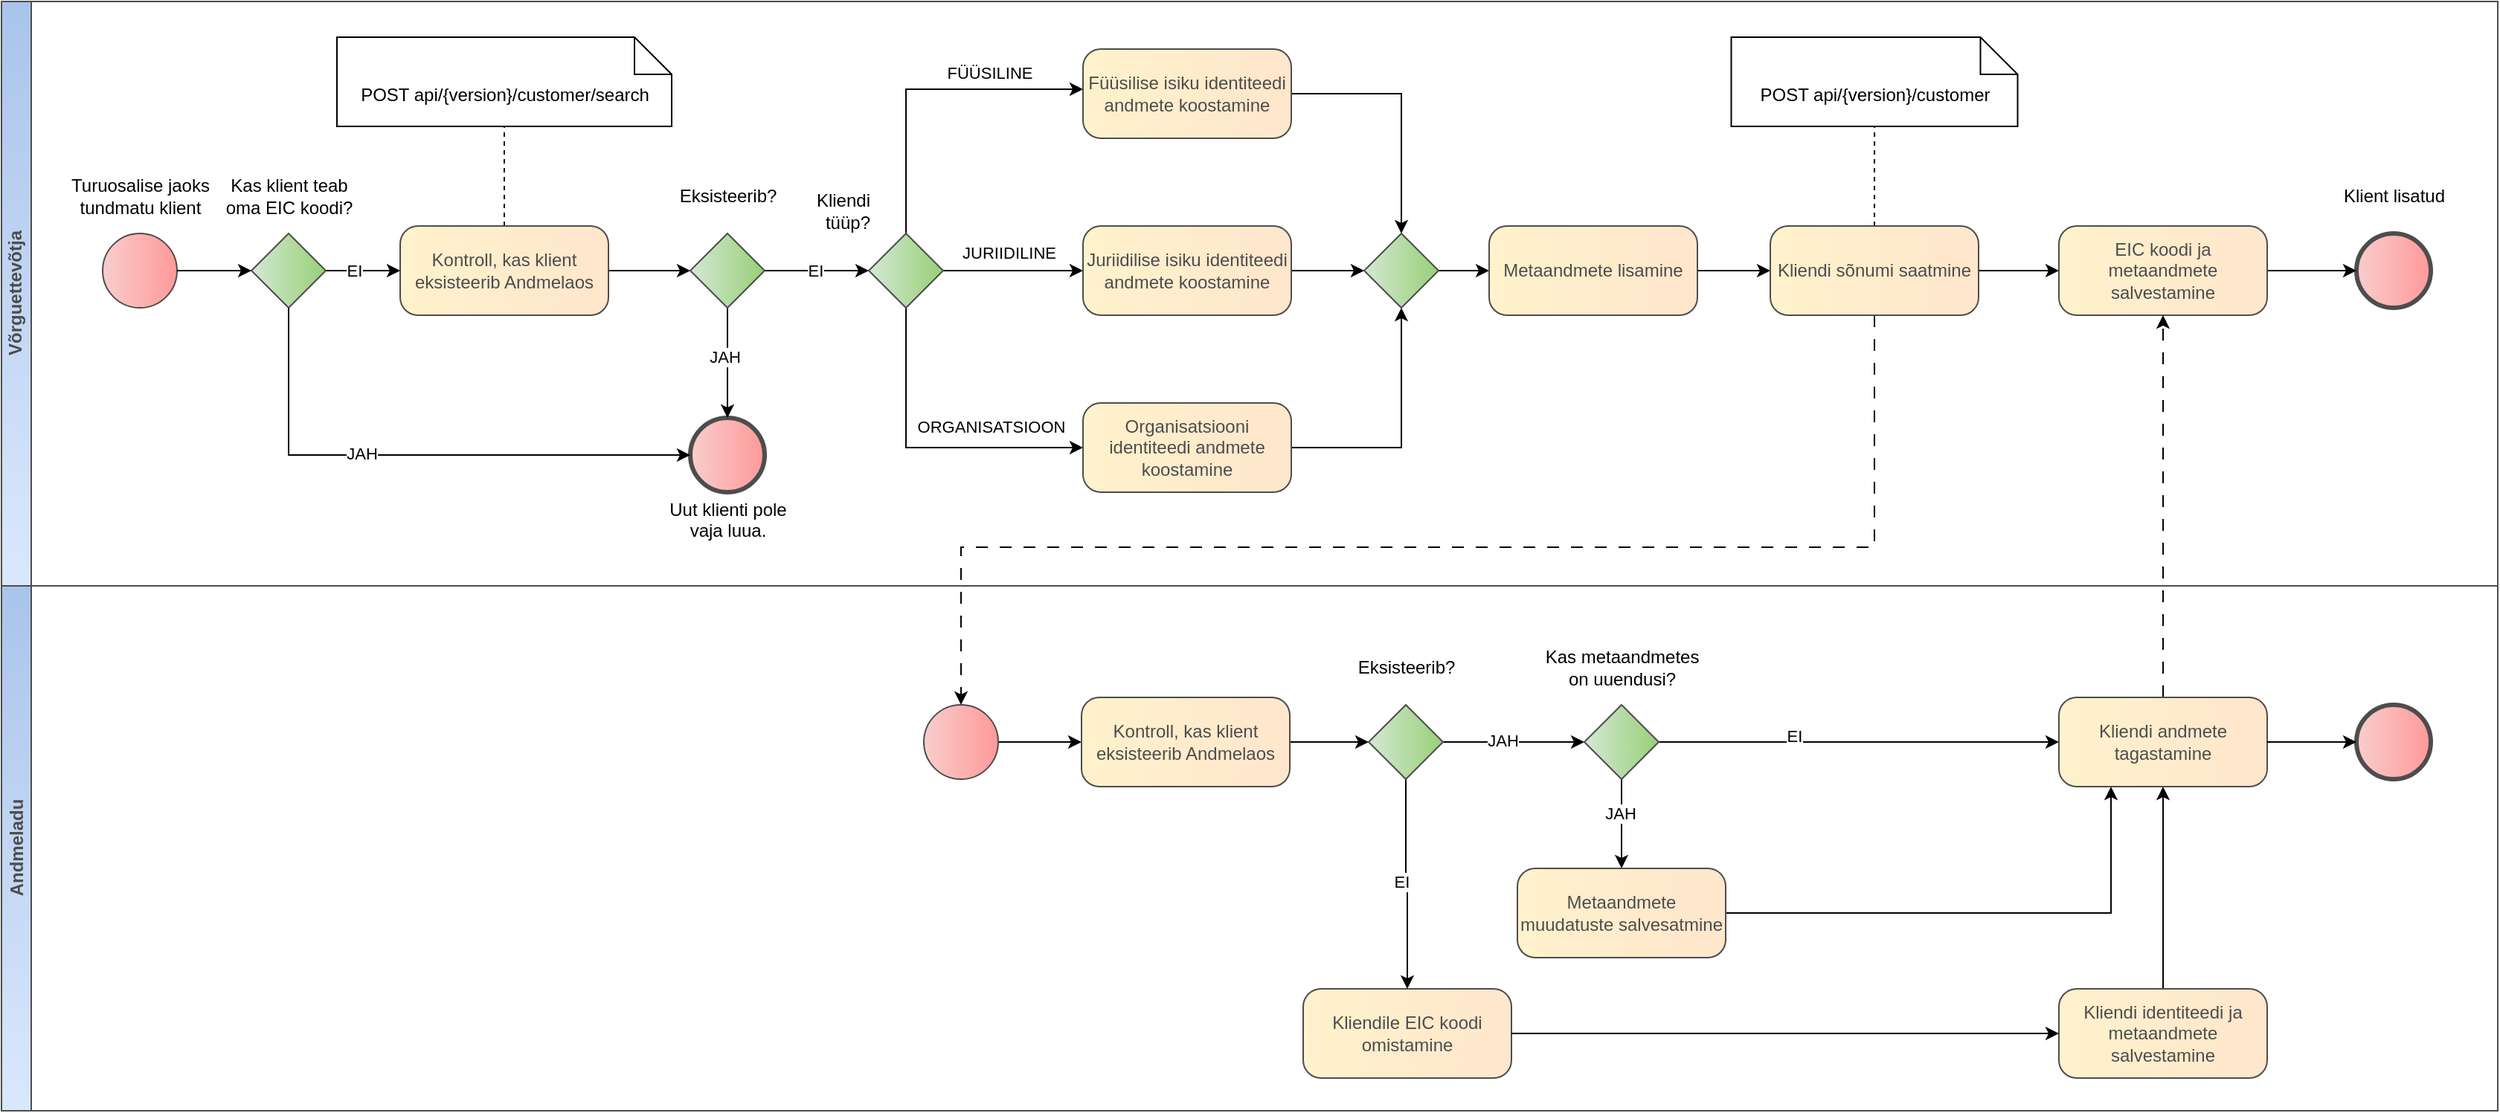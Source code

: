 <mxfile version="22.1.21" type="device" pages="4">
  <diagram name="Kliendi registreerimine" id="mWgLWQcJlh2I8fbo6CLW">
    <mxGraphModel dx="2704" dy="1349" grid="0" gridSize="10" guides="1" tooltips="1" connect="1" arrows="1" fold="1" page="0" pageScale="1" pageWidth="827" pageHeight="1169" math="0" shadow="0">
      <root>
        <mxCell id="0" />
        <mxCell id="1" parent="0" />
        <mxCell id="TB3dERif4_N3oKX3jccL-1" value="Turuosalise jaoks&lt;br&gt;tundmatu klient" style="points=[[0.145,0.145,0],[0.5,0,0],[0.855,0.145,0],[1,0.5,0],[0.855,0.855,0],[0.5,1,0],[0.145,0.855,0],[0,0.5,0]];shape=mxgraph.bpmn.event;html=1;verticalLabelPosition=top;verticalAlign=middle;align=center;perimeter=ellipsePerimeter;outlineConnect=0;aspect=fixed;outline=standard;symbol=general;fillColor=#f8cecc;strokeColor=#4D4D4D;rounded=1;shadow=0;strokeWidth=1;gradientColor=#FF9999;gradientDirection=east;spacingBottom=0;labelPosition=center;" parent="1" vertex="1">
          <mxGeometry x="-132" y="271" width="50" height="50" as="geometry" />
        </mxCell>
        <mxCell id="TB3dERif4_N3oKX3jccL-2" value="Klient lisatud" style="points=[[0.145,0.145,0],[0.5,0,0],[0.855,0.145,0],[1,0.5,0],[0.855,0.855,0],[0.5,1,0],[0.145,0.855,0],[0,0.5,0]];shape=mxgraph.bpmn.event;html=1;verticalLabelPosition=top;labelBackgroundColor=#ffffff;verticalAlign=middle;align=center;perimeter=ellipsePerimeter;outlineConnect=0;aspect=fixed;outline=end;symbol=terminate2;fontFamily=Helvetica;fontSize=12;fontColor=#000000;fillColor=#f8cecc;strokeColor=#4D4D4D;rounded=1;shadow=0;strokeWidth=1;gradientColor=#FF9999;gradientDirection=east;spacing=0;spacingTop=0;spacingLeft=0;spacingBottom=0;labelPosition=center;" parent="1" vertex="1">
          <mxGeometry x="1383" y="271" width="50" height="50" as="geometry" />
        </mxCell>
        <mxCell id="TB3dERif4_N3oKX3jccL-3" value="POST api/{version}/customer/search" style="shape=note2;boundedLbl=1;whiteSpace=wrap;html=1;size=25;verticalAlign=top;align=center;" parent="1" vertex="1">
          <mxGeometry x="25.5" y="139" width="225" height="60" as="geometry" />
        </mxCell>
        <mxCell id="TB3dERif4_N3oKX3jccL-25" style="edgeStyle=orthogonalEdgeStyle;rounded=0;orthogonalLoop=1;jettySize=auto;html=1;" parent="1" source="TB3dERif4_N3oKX3jccL-4" target="TB3dERif4_N3oKX3jccL-23" edge="1">
          <mxGeometry relative="1" as="geometry" />
        </mxCell>
        <mxCell id="TB3dERif4_N3oKX3jccL-29" value="JURIIDILINE" style="edgeLabel;html=1;align=center;verticalAlign=middle;resizable=0;points=[];" parent="TB3dERif4_N3oKX3jccL-25" vertex="1" connectable="0">
          <mxGeometry x="-0.193" y="2" relative="1" as="geometry">
            <mxPoint x="6" y="-10" as="offset" />
          </mxGeometry>
        </mxCell>
        <mxCell id="TB3dERif4_N3oKX3jccL-26" style="edgeStyle=orthogonalEdgeStyle;rounded=0;orthogonalLoop=1;jettySize=auto;html=1;" parent="1" source="TB3dERif4_N3oKX3jccL-4" target="TB3dERif4_N3oKX3jccL-22" edge="1">
          <mxGeometry relative="1" as="geometry">
            <Array as="points">
              <mxPoint x="408" y="174" />
            </Array>
          </mxGeometry>
        </mxCell>
        <mxCell id="TB3dERif4_N3oKX3jccL-28" value="FÜÜSILINE" style="edgeLabel;html=1;align=center;verticalAlign=middle;resizable=0;points=[];" parent="TB3dERif4_N3oKX3jccL-26" vertex="1" connectable="0">
          <mxGeometry x="0.309" relative="1" as="geometry">
            <mxPoint x="11" y="-11" as="offset" />
          </mxGeometry>
        </mxCell>
        <mxCell id="TB3dERif4_N3oKX3jccL-27" style="edgeStyle=orthogonalEdgeStyle;rounded=0;orthogonalLoop=1;jettySize=auto;html=1;" parent="1" source="TB3dERif4_N3oKX3jccL-4" target="TB3dERif4_N3oKX3jccL-24" edge="1">
          <mxGeometry relative="1" as="geometry">
            <Array as="points">
              <mxPoint x="408" y="415" />
            </Array>
          </mxGeometry>
        </mxCell>
        <mxCell id="TB3dERif4_N3oKX3jccL-30" value="ORGANISATSIOON" style="edgeLabel;html=1;align=center;verticalAlign=middle;resizable=0;points=[];" parent="TB3dERif4_N3oKX3jccL-27" vertex="1" connectable="0">
          <mxGeometry x="0.312" relative="1" as="geometry">
            <mxPoint x="11" y="-14" as="offset" />
          </mxGeometry>
        </mxCell>
        <mxCell id="TB3dERif4_N3oKX3jccL-4" value="Kliendi&lt;br&gt;&amp;nbsp;tüüp?" style="points=[[0.25,0.25,0],[0.5,0,0],[0.75,0.25,0],[1,0.5,0],[0.75,0.75,0],[0.5,1,0],[0.25,0.75,0],[0,0.5,0]];shape=mxgraph.bpmn.gateway2;html=1;verticalLabelPosition=top;labelBackgroundColor=#ffffff;verticalAlign=bottom;align=right;perimeter=rhombusPerimeter;outlineConnect=0;outline=none;symbol=none;fontFamily=Helvetica;fontSize=12;fontColor=#000000;fillColor=#D5E8D4;strokeColor=#4D4D4D;rounded=0;shadow=0;gradientColor=#97D077;gradientDirection=east;spacing=0;labelPosition=left;" parent="1" vertex="1">
          <mxGeometry x="383" y="271" width="50" height="50" as="geometry" />
        </mxCell>
        <mxCell id="TB3dERif4_N3oKX3jccL-15" style="edgeStyle=orthogonalEdgeStyle;rounded=0;orthogonalLoop=1;jettySize=auto;html=1;" parent="1" source="TB3dERif4_N3oKX3jccL-6" target="TB3dERif4_N3oKX3jccL-14" edge="1">
          <mxGeometry relative="1" as="geometry" />
        </mxCell>
        <mxCell id="TB3dERif4_N3oKX3jccL-19" style="edgeStyle=orthogonalEdgeStyle;rounded=0;orthogonalLoop=1;jettySize=auto;html=1;dashed=1;endArrow=none;endFill=0;" parent="1" source="TB3dERif4_N3oKX3jccL-6" target="TB3dERif4_N3oKX3jccL-3" edge="1">
          <mxGeometry relative="1" as="geometry" />
        </mxCell>
        <mxCell id="TB3dERif4_N3oKX3jccL-6" value="Kontroll, kas klient eksisteerib Andmelaos" style="rounded=1;whiteSpace=wrap;html=1;arcSize=20;fillColor=#fff2cc;strokeColor=#4D4D4D;shadow=0;fontColor=#4D4D4D;gradientColor=#FFE6CC;gradientDirection=east;glass=0;collapsible=0;backgroundOutline=0;enumerate=0;labelBackgroundColor=none;labelBorderColor=none;strokeWidth=1;" parent="1" vertex="1">
          <mxGeometry x="68" y="266" width="140" height="60" as="geometry">
            <mxRectangle x="340" y="420" width="90" height="30" as="alternateBounds" />
          </mxGeometry>
        </mxCell>
        <mxCell id="TB3dERif4_N3oKX3jccL-12" style="edgeStyle=orthogonalEdgeStyle;rounded=0;orthogonalLoop=1;jettySize=auto;html=1;" parent="1" source="TB3dERif4_N3oKX3jccL-7" target="TB3dERif4_N3oKX3jccL-6" edge="1">
          <mxGeometry relative="1" as="geometry" />
        </mxCell>
        <mxCell id="TB3dERif4_N3oKX3jccL-13" value="EI" style="edgeLabel;html=1;align=center;verticalAlign=middle;resizable=0;points=[];" parent="TB3dERif4_N3oKX3jccL-12" vertex="1" connectable="0">
          <mxGeometry x="-0.255" relative="1" as="geometry">
            <mxPoint as="offset" />
          </mxGeometry>
        </mxCell>
        <mxCell id="TB3dERif4_N3oKX3jccL-7" value="Kas klient teab&lt;br&gt;oma EIC koodi?" style="points=[[0.25,0.25,0],[0.5,0,0],[0.75,0.25,0],[1,0.5,0],[0.75,0.75,0],[0.5,1,0],[0.25,0.75,0],[0,0.5,0]];shape=mxgraph.bpmn.gateway2;html=1;verticalLabelPosition=top;labelBackgroundColor=#ffffff;verticalAlign=middle;align=center;perimeter=rhombusPerimeter;outlineConnect=0;outline=none;symbol=none;fontFamily=Helvetica;fontSize=12;fontColor=#000000;fillColor=#D5E8D4;strokeColor=#4D4D4D;rounded=0;shadow=0;gradientColor=#97D077;gradientDirection=east;spacing=0;labelPosition=center;" parent="1" vertex="1">
          <mxGeometry x="-32" y="271" width="50" height="50" as="geometry" />
        </mxCell>
        <mxCell id="TB3dERif4_N3oKX3jccL-8" style="edgeStyle=orthogonalEdgeStyle;rounded=0;orthogonalLoop=1;jettySize=auto;html=1;entryX=0;entryY=0.5;entryDx=0;entryDy=0;entryPerimeter=0;" parent="1" source="TB3dERif4_N3oKX3jccL-1" target="TB3dERif4_N3oKX3jccL-7" edge="1">
          <mxGeometry relative="1" as="geometry" />
        </mxCell>
        <mxCell id="TB3dERif4_N3oKX3jccL-9" value="Uut klienti pole &lt;br&gt;vaja luua." style="points=[[0.145,0.145,0],[0.5,0,0],[0.855,0.145,0],[1,0.5,0],[0.855,0.855,0],[0.5,1,0],[0.145,0.855,0],[0,0.5,0]];shape=mxgraph.bpmn.event;html=1;verticalLabelPosition=bottom;labelBackgroundColor=#ffffff;verticalAlign=top;align=center;perimeter=ellipsePerimeter;outlineConnect=0;aspect=fixed;outline=end;symbol=terminate2;fontFamily=Helvetica;fontSize=12;fontColor=#000000;fillColor=#f8cecc;strokeColor=#4D4D4D;rounded=1;shadow=0;strokeWidth=1;gradientColor=#FF9999;gradientDirection=east;spacing=0;spacingTop=0;spacingLeft=0;spacingBottom=0;labelPosition=center;" parent="1" vertex="1">
          <mxGeometry x="263" y="395" width="50" height="50" as="geometry" />
        </mxCell>
        <mxCell id="TB3dERif4_N3oKX3jccL-10" style="edgeStyle=orthogonalEdgeStyle;rounded=0;orthogonalLoop=1;jettySize=auto;html=1;" parent="1" source="TB3dERif4_N3oKX3jccL-7" target="TB3dERif4_N3oKX3jccL-9" edge="1">
          <mxGeometry relative="1" as="geometry">
            <Array as="points">
              <mxPoint x="-7" y="420" />
            </Array>
          </mxGeometry>
        </mxCell>
        <mxCell id="TB3dERif4_N3oKX3jccL-11" value="JAH" style="edgeLabel;html=1;align=center;verticalAlign=middle;resizable=0;points=[];" parent="TB3dERif4_N3oKX3jccL-10" vertex="1" connectable="0">
          <mxGeometry x="-0.198" y="1" relative="1" as="geometry">
            <mxPoint as="offset" />
          </mxGeometry>
        </mxCell>
        <mxCell id="TB3dERif4_N3oKX3jccL-17" style="edgeStyle=orthogonalEdgeStyle;rounded=0;orthogonalLoop=1;jettySize=auto;html=1;" parent="1" source="TB3dERif4_N3oKX3jccL-14" target="TB3dERif4_N3oKX3jccL-9" edge="1">
          <mxGeometry relative="1" as="geometry" />
        </mxCell>
        <mxCell id="TB3dERif4_N3oKX3jccL-18" value="JAH" style="edgeLabel;html=1;align=center;verticalAlign=middle;resizable=0;points=[];" parent="TB3dERif4_N3oKX3jccL-17" vertex="1" connectable="0">
          <mxGeometry x="-0.114" y="-2" relative="1" as="geometry">
            <mxPoint as="offset" />
          </mxGeometry>
        </mxCell>
        <mxCell id="TB3dERif4_N3oKX3jccL-20" style="edgeStyle=orthogonalEdgeStyle;rounded=0;orthogonalLoop=1;jettySize=auto;html=1;" parent="1" source="TB3dERif4_N3oKX3jccL-14" target="TB3dERif4_N3oKX3jccL-4" edge="1">
          <mxGeometry relative="1" as="geometry" />
        </mxCell>
        <mxCell id="TB3dERif4_N3oKX3jccL-21" value="EI" style="edgeLabel;html=1;align=center;verticalAlign=middle;resizable=0;points=[];" parent="TB3dERif4_N3oKX3jccL-20" vertex="1" connectable="0">
          <mxGeometry x="-0.042" relative="1" as="geometry">
            <mxPoint as="offset" />
          </mxGeometry>
        </mxCell>
        <mxCell id="TB3dERif4_N3oKX3jccL-14" value="Eksisteerib?" style="points=[[0.25,0.25,0],[0.5,0,0],[0.75,0.25,0],[1,0.5,0],[0.75,0.75,0],[0.5,1,0],[0.25,0.75,0],[0,0.5,0]];shape=mxgraph.bpmn.gateway2;html=1;verticalLabelPosition=top;labelBackgroundColor=#ffffff;verticalAlign=middle;align=center;perimeter=rhombusPerimeter;outlineConnect=0;outline=none;symbol=none;fontFamily=Helvetica;fontSize=12;fontColor=#000000;fillColor=#D5E8D4;strokeColor=#4D4D4D;rounded=0;shadow=0;gradientColor=#97D077;gradientDirection=east;spacing=0;labelPosition=center;" parent="1" vertex="1">
          <mxGeometry x="263" y="271" width="50" height="50" as="geometry" />
        </mxCell>
        <mxCell id="TB3dERif4_N3oKX3jccL-47" style="edgeStyle=orthogonalEdgeStyle;rounded=0;orthogonalLoop=1;jettySize=auto;html=1;" parent="1" source="TB3dERif4_N3oKX3jccL-22" target="TB3dERif4_N3oKX3jccL-45" edge="1">
          <mxGeometry relative="1" as="geometry" />
        </mxCell>
        <mxCell id="TB3dERif4_N3oKX3jccL-22" value="Füüsilise isiku identiteedi andmete koostamine" style="rounded=1;whiteSpace=wrap;html=1;arcSize=20;fillColor=#fff2cc;strokeColor=#4D4D4D;shadow=0;fontColor=#4D4D4D;gradientColor=#FFE6CC;gradientDirection=east;glass=0;collapsible=0;backgroundOutline=0;enumerate=0;labelBackgroundColor=none;labelBorderColor=none;strokeWidth=1;" parent="1" vertex="1">
          <mxGeometry x="527" y="147" width="140" height="60" as="geometry">
            <mxRectangle x="340" y="420" width="90" height="30" as="alternateBounds" />
          </mxGeometry>
        </mxCell>
        <mxCell id="TB3dERif4_N3oKX3jccL-46" style="edgeStyle=orthogonalEdgeStyle;rounded=0;orthogonalLoop=1;jettySize=auto;html=1;" parent="1" source="TB3dERif4_N3oKX3jccL-23" target="TB3dERif4_N3oKX3jccL-45" edge="1">
          <mxGeometry relative="1" as="geometry" />
        </mxCell>
        <mxCell id="TB3dERif4_N3oKX3jccL-23" value="Juriidilise isiku identiteedi andmete koostamine" style="rounded=1;whiteSpace=wrap;html=1;arcSize=20;fillColor=#fff2cc;strokeColor=#4D4D4D;shadow=0;fontColor=#4D4D4D;gradientColor=#FFE6CC;gradientDirection=east;glass=0;collapsible=0;backgroundOutline=0;enumerate=0;labelBackgroundColor=none;labelBorderColor=none;strokeWidth=1;" parent="1" vertex="1">
          <mxGeometry x="527" y="266" width="140" height="60" as="geometry">
            <mxRectangle x="340" y="420" width="90" height="30" as="alternateBounds" />
          </mxGeometry>
        </mxCell>
        <mxCell id="TB3dERif4_N3oKX3jccL-48" style="edgeStyle=orthogonalEdgeStyle;rounded=0;orthogonalLoop=1;jettySize=auto;html=1;" parent="1" source="TB3dERif4_N3oKX3jccL-24" target="TB3dERif4_N3oKX3jccL-45" edge="1">
          <mxGeometry relative="1" as="geometry" />
        </mxCell>
        <mxCell id="TB3dERif4_N3oKX3jccL-24" value="Organisatsiooni identiteedi andmete koostamine" style="rounded=1;whiteSpace=wrap;html=1;arcSize=20;fillColor=#fff2cc;strokeColor=#4D4D4D;shadow=0;fontColor=#4D4D4D;gradientColor=#FFE6CC;gradientDirection=east;glass=0;collapsible=0;backgroundOutline=0;enumerate=0;labelBackgroundColor=none;labelBorderColor=none;strokeWidth=1;" parent="1" vertex="1">
          <mxGeometry x="527" y="385" width="140" height="60" as="geometry">
            <mxRectangle x="340" y="420" width="90" height="30" as="alternateBounds" />
          </mxGeometry>
        </mxCell>
        <mxCell id="TB3dERif4_N3oKX3jccL-35" style="edgeStyle=orthogonalEdgeStyle;rounded=0;orthogonalLoop=1;jettySize=auto;html=1;" parent="1" edge="1">
          <mxGeometry relative="1" as="geometry">
            <mxPoint x="822" y="107" as="targetPoint" />
          </mxGeometry>
        </mxCell>
        <mxCell id="TB3dERif4_N3oKX3jccL-36" value="JAH" style="edgeLabel;html=1;align=center;verticalAlign=middle;resizable=0;points=[];" parent="TB3dERif4_N3oKX3jccL-35" vertex="1" connectable="0">
          <mxGeometry x="-0.389" y="3" relative="1" as="geometry">
            <mxPoint as="offset" />
          </mxGeometry>
        </mxCell>
        <mxCell id="TB3dERif4_N3oKX3jccL-41" style="edgeStyle=orthogonalEdgeStyle;rounded=0;orthogonalLoop=1;jettySize=auto;html=1;" parent="1" edge="1">
          <mxGeometry relative="1" as="geometry">
            <mxPoint x="822" y="202" as="targetPoint" />
            <Array as="points">
              <mxPoint x="730" y="202" />
            </Array>
          </mxGeometry>
        </mxCell>
        <mxCell id="TB3dERif4_N3oKX3jccL-42" value="EI" style="edgeLabel;html=1;align=center;verticalAlign=middle;resizable=0;points=[];" parent="TB3dERif4_N3oKX3jccL-41" vertex="1" connectable="0">
          <mxGeometry x="-0.395" y="2" relative="1" as="geometry">
            <mxPoint as="offset" />
          </mxGeometry>
        </mxCell>
        <mxCell id="TB3dERif4_N3oKX3jccL-50" style="edgeStyle=orthogonalEdgeStyle;rounded=0;orthogonalLoop=1;jettySize=auto;html=1;" parent="1" source="TB3dERif4_N3oKX3jccL-45" target="TB3dERif4_N3oKX3jccL-49" edge="1">
          <mxGeometry relative="1" as="geometry" />
        </mxCell>
        <mxCell id="TB3dERif4_N3oKX3jccL-45" value="" style="points=[[0.25,0.25,0],[0.5,0,0],[0.75,0.25,0],[1,0.5,0],[0.75,0.75,0],[0.5,1,0],[0.25,0.75,0],[0,0.5,0]];shape=mxgraph.bpmn.gateway2;html=1;verticalLabelPosition=top;labelBackgroundColor=#ffffff;verticalAlign=middle;align=center;perimeter=rhombusPerimeter;outlineConnect=0;outline=none;symbol=none;fontFamily=Helvetica;fontSize=12;fontColor=#000000;fillColor=#D5E8D4;strokeColor=#4D4D4D;rounded=0;shadow=0;gradientColor=#97D077;gradientDirection=east;spacing=0;labelPosition=center;" parent="1" vertex="1">
          <mxGeometry x="716" y="271" width="50" height="50" as="geometry" />
        </mxCell>
        <mxCell id="TB3dERif4_N3oKX3jccL-52" style="edgeStyle=orthogonalEdgeStyle;rounded=0;orthogonalLoop=1;jettySize=auto;html=1;" parent="1" source="TB3dERif4_N3oKX3jccL-49" target="TB3dERif4_N3oKX3jccL-51" edge="1">
          <mxGeometry relative="1" as="geometry" />
        </mxCell>
        <mxCell id="TB3dERif4_N3oKX3jccL-49" value="Metaandmete lisamine" style="rounded=1;whiteSpace=wrap;html=1;arcSize=20;fillColor=#fff2cc;strokeColor=#4D4D4D;shadow=0;fontColor=#4D4D4D;gradientColor=#FFE6CC;gradientDirection=east;glass=0;collapsible=0;backgroundOutline=0;enumerate=0;labelBackgroundColor=none;labelBorderColor=none;strokeWidth=1;" parent="1" vertex="1">
          <mxGeometry x="800" y="266" width="140" height="60" as="geometry">
            <mxRectangle x="340" y="420" width="90" height="30" as="alternateBounds" />
          </mxGeometry>
        </mxCell>
        <mxCell id="TB3dERif4_N3oKX3jccL-54" style="edgeStyle=orthogonalEdgeStyle;rounded=0;orthogonalLoop=1;jettySize=auto;html=1;" parent="1" source="TB3dERif4_N3oKX3jccL-51" target="TB3dERif4_N3oKX3jccL-53" edge="1">
          <mxGeometry relative="1" as="geometry" />
        </mxCell>
        <mxCell id="TB3dERif4_N3oKX3jccL-58" style="edgeStyle=orthogonalEdgeStyle;rounded=0;orthogonalLoop=1;jettySize=auto;html=1;endArrow=none;dashed=1;endFill=0;" parent="1" source="TB3dERif4_N3oKX3jccL-51" target="TB3dERif4_N3oKX3jccL-57" edge="1">
          <mxGeometry relative="1" as="geometry" />
        </mxCell>
        <mxCell id="TB3dERif4_N3oKX3jccL-63" style="edgeStyle=orthogonalEdgeStyle;rounded=0;orthogonalLoop=1;jettySize=auto;html=1;entryX=0.5;entryY=0;entryDx=0;entryDy=0;dashed=1;dashPattern=8 8;entryPerimeter=0;" parent="1" source="TB3dERif4_N3oKX3jccL-51" target="GGXwloNdERiMnamD3SZ1-1" edge="1">
          <mxGeometry relative="1" as="geometry">
            <Array as="points">
              <mxPoint x="1059" y="482" />
              <mxPoint x="445" y="482" />
            </Array>
          </mxGeometry>
        </mxCell>
        <mxCell id="TB3dERif4_N3oKX3jccL-51" value="Kliendi sõnumi saatmine" style="rounded=1;whiteSpace=wrap;html=1;arcSize=20;fillColor=#fff2cc;strokeColor=#4D4D4D;shadow=0;fontColor=#4D4D4D;gradientColor=#FFE6CC;gradientDirection=east;glass=0;collapsible=0;backgroundOutline=0;enumerate=0;labelBackgroundColor=none;labelBorderColor=none;strokeWidth=1;" parent="1" vertex="1">
          <mxGeometry x="989" y="266" width="140" height="60" as="geometry">
            <mxRectangle x="340" y="420" width="90" height="30" as="alternateBounds" />
          </mxGeometry>
        </mxCell>
        <mxCell id="TB3dERif4_N3oKX3jccL-55" style="edgeStyle=orthogonalEdgeStyle;rounded=0;orthogonalLoop=1;jettySize=auto;html=1;" parent="1" source="TB3dERif4_N3oKX3jccL-53" target="TB3dERif4_N3oKX3jccL-2" edge="1">
          <mxGeometry relative="1" as="geometry" />
        </mxCell>
        <mxCell id="TB3dERif4_N3oKX3jccL-53" value="EIC koodi ja metaandmete salvestamine" style="rounded=1;whiteSpace=wrap;html=1;arcSize=20;fillColor=#fff2cc;strokeColor=#4D4D4D;shadow=0;fontColor=#4D4D4D;gradientColor=#FFE6CC;gradientDirection=east;glass=0;collapsible=0;backgroundOutline=0;enumerate=0;labelBackgroundColor=none;labelBorderColor=none;strokeWidth=1;" parent="1" vertex="1">
          <mxGeometry x="1183" y="266" width="140" height="60" as="geometry">
            <mxRectangle x="340" y="420" width="90" height="30" as="alternateBounds" />
          </mxGeometry>
        </mxCell>
        <mxCell id="TB3dERif4_N3oKX3jccL-56" value="Võrguettevõtja" style="swimlane;html=1;horizontal=0;startSize=20;strokeColor=#4D4D4D;fillColor=#dae8fc;connectable=0;allowArrows=0;recursiveResize=0;fontColor=#4D4D4D;gradientColor=#A9C4EB;gradientDirection=north;rotation=0;" parent="1" vertex="1">
          <mxGeometry x="-200" y="115" width="1678" height="393" as="geometry" />
        </mxCell>
        <mxCell id="TB3dERif4_N3oKX3jccL-57" value="POST api/{version}/customer" style="shape=note2;boundedLbl=1;whiteSpace=wrap;html=1;size=25;verticalAlign=top;align=center;" parent="1" vertex="1">
          <mxGeometry x="962.75" y="139" width="192.5" height="60" as="geometry" />
        </mxCell>
        <mxCell id="TB3dERif4_N3oKX3jccL-59" value="Andmeladu" style="swimlane;html=1;horizontal=0;startSize=20;strokeColor=#4D4D4D;fillColor=#dae8fc;connectable=0;allowArrows=0;recursiveResize=0;fontColor=#4D4D4D;gradientColor=#A9C4EB;gradientDirection=north;rotation=0;container=0;" parent="1" vertex="1">
          <mxGeometry x="-200" y="508" width="1678" height="353" as="geometry" />
        </mxCell>
        <mxCell id="TB3dERif4_N3oKX3jccL-64" style="edgeStyle=orthogonalEdgeStyle;rounded=0;orthogonalLoop=1;jettySize=auto;html=1;entryX=0.5;entryY=1;entryDx=0;entryDy=0;dashed=1;dashPattern=8 8;exitX=0.5;exitY=0;exitDx=0;exitDy=0;" parent="1" source="GGXwloNdERiMnamD3SZ1-15" target="TB3dERif4_N3oKX3jccL-53" edge="1">
          <mxGeometry relative="1" as="geometry" />
        </mxCell>
        <mxCell id="GGXwloNdERiMnamD3SZ1-4" style="edgeStyle=orthogonalEdgeStyle;rounded=0;orthogonalLoop=1;jettySize=auto;html=1;entryX=0;entryY=0.5;entryDx=0;entryDy=0;" edge="1" parent="1" source="GGXwloNdERiMnamD3SZ1-1" target="GGXwloNdERiMnamD3SZ1-3">
          <mxGeometry relative="1" as="geometry" />
        </mxCell>
        <mxCell id="GGXwloNdERiMnamD3SZ1-1" value="" style="points=[[0.145,0.145,0],[0.5,0,0],[0.855,0.145,0],[1,0.5,0],[0.855,0.855,0],[0.5,1,0],[0.145,0.855,0],[0,0.5,0]];shape=mxgraph.bpmn.event;html=1;verticalLabelPosition=bottom;labelBackgroundColor=#ffffff;verticalAlign=bottom;align=center;perimeter=ellipsePerimeter;outlineConnect=0;aspect=fixed;outline=standard;symbol=general;fontFamily=Helvetica;fontSize=12;fontColor=#4D4D4D;fillColor=#f8cecc;strokeColor=#4D4D4D;rounded=1;shadow=0;strokeWidth=1;gradientColor=#FF9999;gradientDirection=east;" vertex="1" parent="1">
          <mxGeometry x="420" y="588" width="50" height="50" as="geometry" />
        </mxCell>
        <mxCell id="TB3dERif4_N3oKX3jccL-61" value="Kliendile EIC koodi omistamine" style="rounded=1;whiteSpace=wrap;html=1;arcSize=20;fillColor=#fff2cc;strokeColor=#4D4D4D;shadow=0;fontColor=#4D4D4D;gradientColor=#FFE6CC;gradientDirection=east;glass=0;collapsible=0;backgroundOutline=0;enumerate=0;labelBackgroundColor=none;labelBorderColor=none;strokeWidth=1;" parent="1" vertex="1">
          <mxGeometry x="675" y="779" width="140" height="60" as="geometry">
            <mxRectangle x="340" y="420" width="90" height="30" as="alternateBounds" />
          </mxGeometry>
        </mxCell>
        <mxCell id="GGXwloNdERiMnamD3SZ1-17" style="edgeStyle=orthogonalEdgeStyle;rounded=0;orthogonalLoop=1;jettySize=auto;html=1;entryX=0.5;entryY=1;entryDx=0;entryDy=0;" edge="1" parent="1" source="TB3dERif4_N3oKX3jccL-60" target="GGXwloNdERiMnamD3SZ1-15">
          <mxGeometry relative="1" as="geometry" />
        </mxCell>
        <mxCell id="TB3dERif4_N3oKX3jccL-60" value="Kliendi identiteedi ja metaandmete salvestamine" style="rounded=1;whiteSpace=wrap;html=1;arcSize=20;fillColor=#fff2cc;strokeColor=#4D4D4D;shadow=0;fontColor=#4D4D4D;gradientColor=#FFE6CC;gradientDirection=east;glass=0;collapsible=0;backgroundOutline=0;enumerate=0;labelBackgroundColor=none;labelBorderColor=none;strokeWidth=1;" parent="1" vertex="1">
          <mxGeometry x="1183" y="779" width="140" height="60" as="geometry">
            <mxRectangle x="340" y="420" width="90" height="30" as="alternateBounds" />
          </mxGeometry>
        </mxCell>
        <mxCell id="TB3dERif4_N3oKX3jccL-62" style="edgeStyle=orthogonalEdgeStyle;rounded=0;orthogonalLoop=1;jettySize=auto;html=1;" parent="1" source="TB3dERif4_N3oKX3jccL-61" target="TB3dERif4_N3oKX3jccL-60" edge="1">
          <mxGeometry relative="1" as="geometry" />
        </mxCell>
        <mxCell id="GGXwloNdERiMnamD3SZ1-6" style="edgeStyle=orthogonalEdgeStyle;rounded=0;orthogonalLoop=1;jettySize=auto;html=1;entryX=0.5;entryY=0;entryDx=0;entryDy=0;" edge="1" parent="1" source="GGXwloNdERiMnamD3SZ1-2" target="TB3dERif4_N3oKX3jccL-61">
          <mxGeometry relative="1" as="geometry" />
        </mxCell>
        <mxCell id="GGXwloNdERiMnamD3SZ1-7" value="EI" style="edgeLabel;html=1;align=center;verticalAlign=middle;resizable=0;points=[];" vertex="1" connectable="0" parent="GGXwloNdERiMnamD3SZ1-6">
          <mxGeometry x="-0.037" y="-3" relative="1" as="geometry">
            <mxPoint as="offset" />
          </mxGeometry>
        </mxCell>
        <mxCell id="GGXwloNdERiMnamD3SZ1-9" style="edgeStyle=orthogonalEdgeStyle;rounded=0;orthogonalLoop=1;jettySize=auto;html=1;" edge="1" parent="1" source="GGXwloNdERiMnamD3SZ1-2" target="GGXwloNdERiMnamD3SZ1-11">
          <mxGeometry relative="1" as="geometry">
            <mxPoint x="845" y="613" as="targetPoint" />
          </mxGeometry>
        </mxCell>
        <mxCell id="GGXwloNdERiMnamD3SZ1-10" value="JAH" style="edgeLabel;html=1;align=center;verticalAlign=middle;resizable=0;points=[];" vertex="1" connectable="0" parent="GGXwloNdERiMnamD3SZ1-9">
          <mxGeometry x="-0.158" y="1" relative="1" as="geometry">
            <mxPoint as="offset" />
          </mxGeometry>
        </mxCell>
        <mxCell id="GGXwloNdERiMnamD3SZ1-2" value="Eksisteerib?" style="points=[[0.25,0.25,0],[0.5,0,0],[0.75,0.25,0],[1,0.5,0],[0.75,0.75,0],[0.5,1,0],[0.25,0.75,0],[0,0.5,0]];shape=mxgraph.bpmn.gateway2;html=1;verticalLabelPosition=top;labelBackgroundColor=#ffffff;verticalAlign=middle;align=center;perimeter=rhombusPerimeter;outlineConnect=0;outline=none;symbol=none;fontFamily=Helvetica;fontSize=12;fontColor=#000000;fillColor=#D5E8D4;strokeColor=#4D4D4D;rounded=0;shadow=0;gradientColor=#97D077;gradientDirection=east;spacing=0;labelPosition=center;" vertex="1" parent="1">
          <mxGeometry x="719" y="588" width="50" height="50" as="geometry" />
        </mxCell>
        <mxCell id="GGXwloNdERiMnamD3SZ1-5" style="edgeStyle=orthogonalEdgeStyle;rounded=0;orthogonalLoop=1;jettySize=auto;html=1;" edge="1" parent="1" source="GGXwloNdERiMnamD3SZ1-3" target="GGXwloNdERiMnamD3SZ1-2">
          <mxGeometry relative="1" as="geometry" />
        </mxCell>
        <mxCell id="GGXwloNdERiMnamD3SZ1-3" value="Kontroll, kas klient eksisteerib Andmelaos" style="rounded=1;whiteSpace=wrap;html=1;arcSize=20;fillColor=#fff2cc;strokeColor=#4D4D4D;shadow=0;fontColor=#4D4D4D;gradientColor=#FFE6CC;gradientDirection=east;glass=0;collapsible=0;backgroundOutline=0;enumerate=0;labelBackgroundColor=none;labelBorderColor=none;strokeWidth=1;" vertex="1" parent="1">
          <mxGeometry x="526" y="583" width="140" height="60" as="geometry">
            <mxRectangle x="340" y="420" width="90" height="30" as="alternateBounds" />
          </mxGeometry>
        </mxCell>
        <mxCell id="GGXwloNdERiMnamD3SZ1-13" style="edgeStyle=orthogonalEdgeStyle;rounded=0;orthogonalLoop=1;jettySize=auto;html=1;entryX=0.5;entryY=0;entryDx=0;entryDy=0;" edge="1" parent="1" source="GGXwloNdERiMnamD3SZ1-11" target="GGXwloNdERiMnamD3SZ1-12">
          <mxGeometry relative="1" as="geometry" />
        </mxCell>
        <mxCell id="GGXwloNdERiMnamD3SZ1-14" value="JAH" style="edgeLabel;html=1;align=center;verticalAlign=middle;resizable=0;points=[];" vertex="1" connectable="0" parent="GGXwloNdERiMnamD3SZ1-13">
          <mxGeometry x="-0.25" y="-1" relative="1" as="geometry">
            <mxPoint as="offset" />
          </mxGeometry>
        </mxCell>
        <mxCell id="GGXwloNdERiMnamD3SZ1-16" style="edgeStyle=orthogonalEdgeStyle;rounded=0;orthogonalLoop=1;jettySize=auto;html=1;entryX=0;entryY=0.5;entryDx=0;entryDy=0;" edge="1" parent="1" source="GGXwloNdERiMnamD3SZ1-11" target="GGXwloNdERiMnamD3SZ1-15">
          <mxGeometry relative="1" as="geometry" />
        </mxCell>
        <mxCell id="GGXwloNdERiMnamD3SZ1-18" value="EI" style="edgeLabel;html=1;align=center;verticalAlign=middle;resizable=0;points=[];" vertex="1" connectable="0" parent="GGXwloNdERiMnamD3SZ1-16">
          <mxGeometry x="-0.326" y="4" relative="1" as="geometry">
            <mxPoint as="offset" />
          </mxGeometry>
        </mxCell>
        <mxCell id="GGXwloNdERiMnamD3SZ1-11" value="Kas metaandmetes&lt;br&gt;on uuendusi?" style="points=[[0.25,0.25,0],[0.5,0,0],[0.75,0.25,0],[1,0.5,0],[0.75,0.75,0],[0.5,1,0],[0.25,0.75,0],[0,0.5,0]];shape=mxgraph.bpmn.gateway2;html=1;verticalLabelPosition=top;labelBackgroundColor=#ffffff;verticalAlign=middle;align=center;perimeter=rhombusPerimeter;outlineConnect=0;outline=none;symbol=none;fontFamily=Helvetica;fontSize=12;fontColor=#000000;fillColor=#D5E8D4;strokeColor=#4D4D4D;rounded=0;shadow=0;gradientColor=#97D077;gradientDirection=east;spacing=0;labelPosition=center;" vertex="1" parent="1">
          <mxGeometry x="864" y="588" width="50" height="50" as="geometry" />
        </mxCell>
        <mxCell id="GGXwloNdERiMnamD3SZ1-19" style="edgeStyle=orthogonalEdgeStyle;rounded=0;orthogonalLoop=1;jettySize=auto;html=1;entryX=0.25;entryY=1;entryDx=0;entryDy=0;" edge="1" parent="1" source="GGXwloNdERiMnamD3SZ1-12" target="GGXwloNdERiMnamD3SZ1-15">
          <mxGeometry relative="1" as="geometry" />
        </mxCell>
        <mxCell id="GGXwloNdERiMnamD3SZ1-12" value="Metaandmete muudatuste salvesatmine" style="rounded=1;whiteSpace=wrap;html=1;arcSize=20;fillColor=#fff2cc;strokeColor=#4D4D4D;shadow=0;fontColor=#4D4D4D;gradientColor=#FFE6CC;gradientDirection=east;glass=0;collapsible=0;backgroundOutline=0;enumerate=0;labelBackgroundColor=none;labelBorderColor=none;strokeWidth=1;" vertex="1" parent="1">
          <mxGeometry x="819" y="698" width="140" height="60" as="geometry">
            <mxRectangle x="340" y="420" width="90" height="30" as="alternateBounds" />
          </mxGeometry>
        </mxCell>
        <mxCell id="GGXwloNdERiMnamD3SZ1-15" value="Kliendi andmete tagastamine" style="rounded=1;whiteSpace=wrap;html=1;arcSize=20;fillColor=#fff2cc;strokeColor=#4D4D4D;shadow=0;fontColor=#4D4D4D;gradientColor=#FFE6CC;gradientDirection=east;glass=0;collapsible=0;backgroundOutline=0;enumerate=0;labelBackgroundColor=none;labelBorderColor=none;strokeWidth=1;" vertex="1" parent="1">
          <mxGeometry x="1183" y="583" width="140" height="60" as="geometry">
            <mxRectangle x="340" y="420" width="90" height="30" as="alternateBounds" />
          </mxGeometry>
        </mxCell>
        <mxCell id="GGXwloNdERiMnamD3SZ1-20" value="" style="points=[[0.145,0.145,0],[0.5,0,0],[0.855,0.145,0],[1,0.5,0],[0.855,0.855,0],[0.5,1,0],[0.145,0.855,0],[0,0.5,0]];shape=mxgraph.bpmn.event;html=1;verticalLabelPosition=top;labelBackgroundColor=#ffffff;verticalAlign=middle;align=center;perimeter=ellipsePerimeter;outlineConnect=0;aspect=fixed;outline=end;symbol=terminate2;fontFamily=Helvetica;fontSize=12;fontColor=#000000;fillColor=#f8cecc;strokeColor=#4D4D4D;rounded=1;shadow=0;strokeWidth=1;gradientColor=#FF9999;gradientDirection=east;spacing=0;spacingTop=0;spacingLeft=0;spacingBottom=0;labelPosition=center;" vertex="1" parent="1">
          <mxGeometry x="1383" y="588" width="50" height="50" as="geometry" />
        </mxCell>
        <mxCell id="GGXwloNdERiMnamD3SZ1-21" style="edgeStyle=orthogonalEdgeStyle;rounded=0;orthogonalLoop=1;jettySize=auto;html=1;entryX=0;entryY=0.5;entryDx=0;entryDy=0;entryPerimeter=0;" edge="1" parent="1" source="GGXwloNdERiMnamD3SZ1-15" target="GGXwloNdERiMnamD3SZ1-20">
          <mxGeometry relative="1" as="geometry" />
        </mxCell>
      </root>
    </mxGraphModel>
  </diagram>
  <diagram name="Kliendi metaandmete uuendamine" id="LEnXPuJu4eGvkesWXsJj">
    <mxGraphModel dx="2183" dy="878" grid="0" gridSize="10" guides="1" tooltips="1" connect="1" arrows="1" fold="1" page="0" pageScale="1" pageWidth="827" pageHeight="1169" math="0" shadow="0">
      <root>
        <mxCell id="HPsp6p7zgTcd08chwvxk-0" />
        <mxCell id="HPsp6p7zgTcd08chwvxk-1" parent="HPsp6p7zgTcd08chwvxk-0" />
        <mxCell id="HPsp6p7zgTcd08chwvxk-2" value="Kliendi metaandmed&lt;br&gt;on muutunud" style="points=[[0.145,0.145,0],[0.5,0,0],[0.855,0.145,0],[1,0.5,0],[0.855,0.855,0],[0.5,1,0],[0.145,0.855,0],[0,0.5,0]];shape=mxgraph.bpmn.event;html=1;verticalLabelPosition=top;verticalAlign=middle;align=center;perimeter=ellipsePerimeter;outlineConnect=0;aspect=fixed;outline=standard;symbol=general;fillColor=#f8cecc;strokeColor=#4D4D4D;rounded=1;shadow=0;strokeWidth=1;gradientColor=#FF9999;gradientDirection=east;spacingBottom=0;labelPosition=center;" parent="HPsp6p7zgTcd08chwvxk-1" vertex="1">
          <mxGeometry x="459" y="716" width="50" height="50" as="geometry" />
        </mxCell>
        <mxCell id="HPsp6p7zgTcd08chwvxk-18" style="edgeStyle=orthogonalEdgeStyle;rounded=0;orthogonalLoop=1;jettySize=auto;html=1;" parent="HPsp6p7zgTcd08chwvxk-1" source="HPsp6p7zgTcd08chwvxk-2" target="uwSM1qBKkvlPGPC0ikvZ-0" edge="1">
          <mxGeometry relative="1" as="geometry">
            <mxPoint x="559" y="741" as="targetPoint" />
          </mxGeometry>
        </mxCell>
        <mxCell id="HPsp6p7zgTcd08chwvxk-33" style="edgeStyle=orthogonalEdgeStyle;rounded=0;orthogonalLoop=1;jettySize=auto;html=1;" parent="HPsp6p7zgTcd08chwvxk-1" edge="1">
          <mxGeometry relative="1" as="geometry">
            <mxPoint x="822" y="107" as="targetPoint" />
          </mxGeometry>
        </mxCell>
        <mxCell id="HPsp6p7zgTcd08chwvxk-34" value="JAH" style="edgeLabel;html=1;align=center;verticalAlign=middle;resizable=0;points=[];" parent="HPsp6p7zgTcd08chwvxk-33" vertex="1" connectable="0">
          <mxGeometry x="-0.389" y="3" relative="1" as="geometry">
            <mxPoint as="offset" />
          </mxGeometry>
        </mxCell>
        <mxCell id="HPsp6p7zgTcd08chwvxk-35" style="edgeStyle=orthogonalEdgeStyle;rounded=0;orthogonalLoop=1;jettySize=auto;html=1;" parent="HPsp6p7zgTcd08chwvxk-1" edge="1">
          <mxGeometry relative="1" as="geometry">
            <mxPoint x="822" y="202" as="targetPoint" />
            <Array as="points">
              <mxPoint x="730" y="202" />
            </Array>
          </mxGeometry>
        </mxCell>
        <mxCell id="HPsp6p7zgTcd08chwvxk-36" value="EI" style="edgeLabel;html=1;align=center;verticalAlign=middle;resizable=0;points=[];" parent="HPsp6p7zgTcd08chwvxk-35" vertex="1" connectable="0">
          <mxGeometry x="-0.395" y="2" relative="1" as="geometry">
            <mxPoint as="offset" />
          </mxGeometry>
        </mxCell>
        <mxCell id="uwSM1qBKkvlPGPC0ikvZ-1" style="edgeStyle=orthogonalEdgeStyle;rounded=0;orthogonalLoop=1;jettySize=auto;html=1;entryX=0;entryY=0.5;entryDx=0;entryDy=0;" parent="HPsp6p7zgTcd08chwvxk-1" source="uwSM1qBKkvlPGPC0ikvZ-0" target="KZN1nI1eNsxKexXUVNaT-38" edge="1">
          <mxGeometry relative="1" as="geometry">
            <mxPoint x="800" y="741" as="targetPoint" />
          </mxGeometry>
        </mxCell>
        <mxCell id="uwSM1qBKkvlPGPC0ikvZ-0" value="Metaandmete täiendamine" style="rounded=1;whiteSpace=wrap;html=1;arcSize=20;fillColor=#fff2cc;strokeColor=#4D4D4D;shadow=0;fontColor=#4D4D4D;gradientColor=#FFE6CC;gradientDirection=east;glass=0;collapsible=0;backgroundOutline=0;enumerate=0;labelBackgroundColor=none;labelBorderColor=none;strokeWidth=1;" parent="HPsp6p7zgTcd08chwvxk-1" vertex="1">
          <mxGeometry x="583" y="711" width="140" height="60" as="geometry">
            <mxRectangle x="340" y="420" width="90" height="30" as="alternateBounds" />
          </mxGeometry>
        </mxCell>
        <mxCell id="KZN1nI1eNsxKexXUVNaT-1" value="Metaandmed&lt;br style=&quot;border-color: var(--border-color);&quot;&gt;uuendatud" style="points=[[0.145,0.145,0],[0.5,0,0],[0.855,0.145,0],[1,0.5,0],[0.855,0.855,0],[0.5,1,0],[0.145,0.855,0],[0,0.5,0]];shape=mxgraph.bpmn.event;html=1;verticalLabelPosition=top;labelBackgroundColor=#ffffff;verticalAlign=middle;align=center;perimeter=ellipsePerimeter;outlineConnect=0;aspect=fixed;outline=end;symbol=terminate2;fontFamily=Helvetica;fontSize=12;fontColor=#000000;fillColor=#f8cecc;strokeColor=#4D4D4D;rounded=1;shadow=0;strokeWidth=1;gradientColor=#FF9999;gradientDirection=east;spacing=0;spacingTop=0;spacingLeft=0;spacingBottom=0;labelPosition=center;" vertex="1" parent="HPsp6p7zgTcd08chwvxk-1">
          <mxGeometry x="1210" y="716" width="50" height="50" as="geometry" />
        </mxCell>
        <mxCell id="KZN1nI1eNsxKexXUVNaT-35" style="edgeStyle=orthogonalEdgeStyle;rounded=0;orthogonalLoop=1;jettySize=auto;html=1;" edge="1" parent="HPsp6p7zgTcd08chwvxk-1" source="KZN1nI1eNsxKexXUVNaT-38" target="KZN1nI1eNsxKexXUVNaT-40">
          <mxGeometry relative="1" as="geometry" />
        </mxCell>
        <mxCell id="KZN1nI1eNsxKexXUVNaT-36" style="edgeStyle=orthogonalEdgeStyle;rounded=0;orthogonalLoop=1;jettySize=auto;html=1;endArrow=none;dashed=1;endFill=0;" edge="1" parent="HPsp6p7zgTcd08chwvxk-1" source="KZN1nI1eNsxKexXUVNaT-38" target="KZN1nI1eNsxKexXUVNaT-42">
          <mxGeometry relative="1" as="geometry" />
        </mxCell>
        <mxCell id="KZN1nI1eNsxKexXUVNaT-37" style="edgeStyle=orthogonalEdgeStyle;rounded=0;orthogonalLoop=1;jettySize=auto;html=1;entryX=0.5;entryY=0;entryDx=0;entryDy=0;dashed=1;dashPattern=8 8;entryPerimeter=0;" edge="1" parent="HPsp6p7zgTcd08chwvxk-1" source="KZN1nI1eNsxKexXUVNaT-38" target="KZN1nI1eNsxKexXUVNaT-46">
          <mxGeometry relative="1" as="geometry">
            <Array as="points">
              <mxPoint x="882" y="797" />
              <mxPoint x="442" y="797" />
            </Array>
          </mxGeometry>
        </mxCell>
        <mxCell id="KZN1nI1eNsxKexXUVNaT-38" value="Kliendi sõnumi saatmine" style="rounded=1;whiteSpace=wrap;html=1;arcSize=20;fillColor=#fff2cc;strokeColor=#4D4D4D;shadow=0;fontColor=#4D4D4D;gradientColor=#FFE6CC;gradientDirection=east;glass=0;collapsible=0;backgroundOutline=0;enumerate=0;labelBackgroundColor=none;labelBorderColor=none;strokeWidth=1;" vertex="1" parent="HPsp6p7zgTcd08chwvxk-1">
          <mxGeometry x="816" y="711" width="140" height="60" as="geometry">
            <mxRectangle x="340" y="420" width="90" height="30" as="alternateBounds" />
          </mxGeometry>
        </mxCell>
        <mxCell id="KZN1nI1eNsxKexXUVNaT-39" style="edgeStyle=orthogonalEdgeStyle;rounded=0;orthogonalLoop=1;jettySize=auto;html=1;" edge="1" parent="HPsp6p7zgTcd08chwvxk-1" source="KZN1nI1eNsxKexXUVNaT-40" target="KZN1nI1eNsxKexXUVNaT-1">
          <mxGeometry relative="1" as="geometry" />
        </mxCell>
        <mxCell id="KZN1nI1eNsxKexXUVNaT-40" value="Metaandmete salvestamine" style="rounded=1;whiteSpace=wrap;html=1;arcSize=20;fillColor=#fff2cc;strokeColor=#4D4D4D;shadow=0;fontColor=#4D4D4D;gradientColor=#FFE6CC;gradientDirection=east;glass=0;collapsible=0;backgroundOutline=0;enumerate=0;labelBackgroundColor=none;labelBorderColor=none;strokeWidth=1;" vertex="1" parent="HPsp6p7zgTcd08chwvxk-1">
          <mxGeometry x="1010" y="711" width="140" height="60" as="geometry">
            <mxRectangle x="340" y="420" width="90" height="30" as="alternateBounds" />
          </mxGeometry>
        </mxCell>
        <mxCell id="KZN1nI1eNsxKexXUVNaT-41" value="Võrguettevõtja" style="swimlane;html=1;horizontal=0;startSize=20;strokeColor=#4D4D4D;fillColor=#dae8fc;connectable=0;allowArrows=0;recursiveResize=0;fontColor=#4D4D4D;gradientColor=#A9C4EB;gradientDirection=north;rotation=0;" vertex="1" parent="HPsp6p7zgTcd08chwvxk-1">
          <mxGeometry x="363" y="561" width="944" height="279" as="geometry" />
        </mxCell>
        <mxCell id="KZN1nI1eNsxKexXUVNaT-42" value="PUT api/{version}/customer" style="shape=note2;boundedLbl=1;whiteSpace=wrap;html=1;size=25;verticalAlign=top;align=center;" vertex="1" parent="HPsp6p7zgTcd08chwvxk-1">
          <mxGeometry x="789.75" y="584" width="192.5" height="60" as="geometry" />
        </mxCell>
        <mxCell id="KZN1nI1eNsxKexXUVNaT-43" value="Andmeladu" style="swimlane;html=1;horizontal=0;startSize=20;strokeColor=#4D4D4D;fillColor=#dae8fc;connectable=0;allowArrows=0;recursiveResize=0;fontColor=#4D4D4D;gradientColor=#A9C4EB;gradientDirection=north;rotation=0;container=0;" vertex="1" parent="HPsp6p7zgTcd08chwvxk-1">
          <mxGeometry x="363" y="840" width="944" height="276" as="geometry" />
        </mxCell>
        <mxCell id="KZN1nI1eNsxKexXUVNaT-44" style="edgeStyle=orthogonalEdgeStyle;rounded=0;orthogonalLoop=1;jettySize=auto;html=1;entryX=0.5;entryY=1;entryDx=0;entryDy=0;dashed=1;dashPattern=8 8;exitX=0.5;exitY=0;exitDx=0;exitDy=0;" edge="1" parent="HPsp6p7zgTcd08chwvxk-1" source="KZN1nI1eNsxKexXUVNaT-65" target="KZN1nI1eNsxKexXUVNaT-40">
          <mxGeometry relative="1" as="geometry" />
        </mxCell>
        <mxCell id="KZN1nI1eNsxKexXUVNaT-45" style="edgeStyle=orthogonalEdgeStyle;rounded=0;orthogonalLoop=1;jettySize=auto;html=1;entryX=0;entryY=0.5;entryDx=0;entryDy=0;" edge="1" parent="HPsp6p7zgTcd08chwvxk-1" source="KZN1nI1eNsxKexXUVNaT-46" target="KZN1nI1eNsxKexXUVNaT-57">
          <mxGeometry relative="1" as="geometry" />
        </mxCell>
        <mxCell id="KZN1nI1eNsxKexXUVNaT-46" value="" style="points=[[0.145,0.145,0],[0.5,0,0],[0.855,0.145,0],[1,0.5,0],[0.855,0.855,0],[0.5,1,0],[0.145,0.855,0],[0,0.5,0]];shape=mxgraph.bpmn.event;html=1;verticalLabelPosition=bottom;labelBackgroundColor=#ffffff;verticalAlign=bottom;align=center;perimeter=ellipsePerimeter;outlineConnect=0;aspect=fixed;outline=standard;symbol=general;fontFamily=Helvetica;fontSize=12;fontColor=#4D4D4D;fillColor=#f8cecc;strokeColor=#4D4D4D;rounded=1;shadow=0;strokeWidth=1;gradientColor=#FF9999;gradientDirection=east;" vertex="1" parent="HPsp6p7zgTcd08chwvxk-1">
          <mxGeometry x="417" y="903" width="50" height="50" as="geometry" />
        </mxCell>
        <mxCell id="KZN1nI1eNsxKexXUVNaT-51" style="edgeStyle=orthogonalEdgeStyle;rounded=0;orthogonalLoop=1;jettySize=auto;html=1;entryX=0.5;entryY=0;entryDx=0;entryDy=0;entryPerimeter=0;" edge="1" parent="HPsp6p7zgTcd08chwvxk-1" source="KZN1nI1eNsxKexXUVNaT-55" target="KZN1nI1eNsxKexXUVNaT-77">
          <mxGeometry relative="1" as="geometry">
            <mxPoint x="742" y="1094" as="targetPoint" />
          </mxGeometry>
        </mxCell>
        <mxCell id="KZN1nI1eNsxKexXUVNaT-52" value="EI" style="edgeLabel;html=1;align=center;verticalAlign=middle;resizable=0;points=[];" vertex="1" connectable="0" parent="KZN1nI1eNsxKexXUVNaT-51">
          <mxGeometry x="-0.037" y="-3" relative="1" as="geometry">
            <mxPoint as="offset" />
          </mxGeometry>
        </mxCell>
        <mxCell id="KZN1nI1eNsxKexXUVNaT-53" style="edgeStyle=orthogonalEdgeStyle;rounded=0;orthogonalLoop=1;jettySize=auto;html=1;" edge="1" parent="HPsp6p7zgTcd08chwvxk-1" source="KZN1nI1eNsxKexXUVNaT-55" target="KZN1nI1eNsxKexXUVNaT-62">
          <mxGeometry relative="1" as="geometry">
            <mxPoint x="842" y="928" as="targetPoint" />
          </mxGeometry>
        </mxCell>
        <mxCell id="KZN1nI1eNsxKexXUVNaT-54" value="JAH" style="edgeLabel;html=1;align=center;verticalAlign=middle;resizable=0;points=[];" vertex="1" connectable="0" parent="KZN1nI1eNsxKexXUVNaT-53">
          <mxGeometry x="-0.158" y="1" relative="1" as="geometry">
            <mxPoint as="offset" />
          </mxGeometry>
        </mxCell>
        <mxCell id="KZN1nI1eNsxKexXUVNaT-55" value="Eksisteerib?" style="points=[[0.25,0.25,0],[0.5,0,0],[0.75,0.25,0],[1,0.5,0],[0.75,0.75,0],[0.5,1,0],[0.25,0.75,0],[0,0.5,0]];shape=mxgraph.bpmn.gateway2;html=1;verticalLabelPosition=top;labelBackgroundColor=#ffffff;verticalAlign=middle;align=center;perimeter=rhombusPerimeter;outlineConnect=0;outline=none;symbol=none;fontFamily=Helvetica;fontSize=12;fontColor=#000000;fillColor=#D5E8D4;strokeColor=#4D4D4D;rounded=0;shadow=0;gradientColor=#97D077;gradientDirection=east;spacing=0;labelPosition=center;" vertex="1" parent="HPsp6p7zgTcd08chwvxk-1">
          <mxGeometry x="716" y="903" width="50" height="50" as="geometry" />
        </mxCell>
        <mxCell id="KZN1nI1eNsxKexXUVNaT-56" style="edgeStyle=orthogonalEdgeStyle;rounded=0;orthogonalLoop=1;jettySize=auto;html=1;" edge="1" parent="HPsp6p7zgTcd08chwvxk-1" source="KZN1nI1eNsxKexXUVNaT-57" target="KZN1nI1eNsxKexXUVNaT-55">
          <mxGeometry relative="1" as="geometry" />
        </mxCell>
        <mxCell id="KZN1nI1eNsxKexXUVNaT-57" value="Kontroll, kas klient eksisteerib Andmelaos" style="rounded=1;whiteSpace=wrap;html=1;arcSize=20;fillColor=#fff2cc;strokeColor=#4D4D4D;shadow=0;fontColor=#4D4D4D;gradientColor=#FFE6CC;gradientDirection=east;glass=0;collapsible=0;backgroundOutline=0;enumerate=0;labelBackgroundColor=none;labelBorderColor=none;strokeWidth=1;" vertex="1" parent="HPsp6p7zgTcd08chwvxk-1">
          <mxGeometry x="523" y="898" width="140" height="60" as="geometry">
            <mxRectangle x="340" y="420" width="90" height="30" as="alternateBounds" />
          </mxGeometry>
        </mxCell>
        <mxCell id="KZN1nI1eNsxKexXUVNaT-58" style="edgeStyle=orthogonalEdgeStyle;rounded=0;orthogonalLoop=1;jettySize=auto;html=1;entryX=0.5;entryY=0;entryDx=0;entryDy=0;" edge="1" parent="HPsp6p7zgTcd08chwvxk-1" source="KZN1nI1eNsxKexXUVNaT-62" target="KZN1nI1eNsxKexXUVNaT-64">
          <mxGeometry relative="1" as="geometry" />
        </mxCell>
        <mxCell id="KZN1nI1eNsxKexXUVNaT-59" value="JAH" style="edgeLabel;html=1;align=center;verticalAlign=middle;resizable=0;points=[];" vertex="1" connectable="0" parent="KZN1nI1eNsxKexXUVNaT-58">
          <mxGeometry x="-0.25" y="-1" relative="1" as="geometry">
            <mxPoint as="offset" />
          </mxGeometry>
        </mxCell>
        <mxCell id="KZN1nI1eNsxKexXUVNaT-60" style="edgeStyle=orthogonalEdgeStyle;rounded=0;orthogonalLoop=1;jettySize=auto;html=1;entryX=0;entryY=0.5;entryDx=0;entryDy=0;" edge="1" parent="HPsp6p7zgTcd08chwvxk-1" source="KZN1nI1eNsxKexXUVNaT-62" target="KZN1nI1eNsxKexXUVNaT-65">
          <mxGeometry relative="1" as="geometry" />
        </mxCell>
        <mxCell id="KZN1nI1eNsxKexXUVNaT-61" value="EI" style="edgeLabel;html=1;align=center;verticalAlign=middle;resizable=0;points=[];" vertex="1" connectable="0" parent="KZN1nI1eNsxKexXUVNaT-60">
          <mxGeometry x="-0.326" y="4" relative="1" as="geometry">
            <mxPoint as="offset" />
          </mxGeometry>
        </mxCell>
        <mxCell id="KZN1nI1eNsxKexXUVNaT-62" value="Kas metaandmetes&lt;br&gt;on uuendusi?" style="points=[[0.25,0.25,0],[0.5,0,0],[0.75,0.25,0],[1,0.5,0],[0.75,0.75,0],[0.5,1,0],[0.25,0.75,0],[0,0.5,0]];shape=mxgraph.bpmn.gateway2;html=1;verticalLabelPosition=top;labelBackgroundColor=#ffffff;verticalAlign=middle;align=center;perimeter=rhombusPerimeter;outlineConnect=0;outline=none;symbol=none;fontFamily=Helvetica;fontSize=12;fontColor=#000000;fillColor=#D5E8D4;strokeColor=#4D4D4D;rounded=0;shadow=0;gradientColor=#97D077;gradientDirection=east;spacing=0;labelPosition=center;" vertex="1" parent="HPsp6p7zgTcd08chwvxk-1">
          <mxGeometry x="861" y="903" width="50" height="50" as="geometry" />
        </mxCell>
        <mxCell id="KZN1nI1eNsxKexXUVNaT-63" style="edgeStyle=orthogonalEdgeStyle;rounded=0;orthogonalLoop=1;jettySize=auto;html=1;entryX=0.5;entryY=1;entryDx=0;entryDy=0;" edge="1" parent="HPsp6p7zgTcd08chwvxk-1" source="KZN1nI1eNsxKexXUVNaT-64" target="KZN1nI1eNsxKexXUVNaT-65">
          <mxGeometry relative="1" as="geometry" />
        </mxCell>
        <mxCell id="KZN1nI1eNsxKexXUVNaT-64" value="Metaandmete muudatuste salvesatmine" style="rounded=1;whiteSpace=wrap;html=1;arcSize=20;fillColor=#fff2cc;strokeColor=#4D4D4D;shadow=0;fontColor=#4D4D4D;gradientColor=#FFE6CC;gradientDirection=east;glass=0;collapsible=0;backgroundOutline=0;enumerate=0;labelBackgroundColor=none;labelBorderColor=none;strokeWidth=1;" vertex="1" parent="HPsp6p7zgTcd08chwvxk-1">
          <mxGeometry x="816" y="1013" width="140" height="60" as="geometry">
            <mxRectangle x="340" y="420" width="90" height="30" as="alternateBounds" />
          </mxGeometry>
        </mxCell>
        <mxCell id="KZN1nI1eNsxKexXUVNaT-65" value="Kliendi andmete tagastamine" style="rounded=1;whiteSpace=wrap;html=1;arcSize=20;fillColor=#fff2cc;strokeColor=#4D4D4D;shadow=0;fontColor=#4D4D4D;gradientColor=#FFE6CC;gradientDirection=east;glass=0;collapsible=0;backgroundOutline=0;enumerate=0;labelBackgroundColor=none;labelBorderColor=none;strokeWidth=1;" vertex="1" parent="HPsp6p7zgTcd08chwvxk-1">
          <mxGeometry x="1010" y="898" width="140" height="60" as="geometry">
            <mxRectangle x="340" y="420" width="90" height="30" as="alternateBounds" />
          </mxGeometry>
        </mxCell>
        <mxCell id="KZN1nI1eNsxKexXUVNaT-66" value="" style="points=[[0.145,0.145,0],[0.5,0,0],[0.855,0.145,0],[1,0.5,0],[0.855,0.855,0],[0.5,1,0],[0.145,0.855,0],[0,0.5,0]];shape=mxgraph.bpmn.event;html=1;verticalLabelPosition=top;labelBackgroundColor=#ffffff;verticalAlign=middle;align=center;perimeter=ellipsePerimeter;outlineConnect=0;aspect=fixed;outline=end;symbol=terminate2;fontFamily=Helvetica;fontSize=12;fontColor=#000000;fillColor=#f8cecc;strokeColor=#4D4D4D;rounded=1;shadow=0;strokeWidth=1;gradientColor=#FF9999;gradientDirection=east;spacing=0;spacingTop=0;spacingLeft=0;spacingBottom=0;labelPosition=center;" vertex="1" parent="HPsp6p7zgTcd08chwvxk-1">
          <mxGeometry x="1210" y="903" width="50" height="50" as="geometry" />
        </mxCell>
        <mxCell id="KZN1nI1eNsxKexXUVNaT-67" style="edgeStyle=orthogonalEdgeStyle;rounded=0;orthogonalLoop=1;jettySize=auto;html=1;entryX=0;entryY=0.5;entryDx=0;entryDy=0;entryPerimeter=0;" edge="1" parent="HPsp6p7zgTcd08chwvxk-1" source="KZN1nI1eNsxKexXUVNaT-65" target="KZN1nI1eNsxKexXUVNaT-66">
          <mxGeometry relative="1" as="geometry" />
        </mxCell>
        <mxCell id="KZN1nI1eNsxKexXUVNaT-77" value="Veaolukord" style="points=[[0.145,0.145,0],[0.5,0,0],[0.855,0.145,0],[1,0.5,0],[0.855,0.855,0],[0.5,1,0],[0.145,0.855,0],[0,0.5,0]];shape=mxgraph.bpmn.event;html=1;verticalLabelPosition=bottom;labelBackgroundColor=#ffffff;verticalAlign=top;align=center;perimeter=ellipsePerimeter;outlineConnect=0;aspect=fixed;outline=end;symbol=terminate2;fontFamily=Helvetica;fontSize=12;fontColor=#000000;fillColor=#f8cecc;strokeColor=#4D4D4D;rounded=1;shadow=0;strokeWidth=1;gradientColor=#FF9999;gradientDirection=east;spacing=0;spacingTop=0;spacingLeft=0;spacingBottom=0;labelPosition=center;" vertex="1" parent="HPsp6p7zgTcd08chwvxk-1">
          <mxGeometry x="716" y="1018" width="50" height="50" as="geometry" />
        </mxCell>
      </root>
    </mxGraphModel>
  </diagram>
  <diagram name="Register customer" id="VZ1j3GINET6wBleXBIyH">
    <mxGraphModel dx="2474" dy="1214" grid="0" gridSize="10" guides="1" tooltips="1" connect="1" arrows="1" fold="1" page="0" pageScale="1" pageWidth="827" pageHeight="1169" math="0" shadow="0">
      <root>
        <mxCell id="LUMWKoYz0NdkzmZwDDgq-0" />
        <mxCell id="LUMWKoYz0NdkzmZwDDgq-1" parent="LUMWKoYz0NdkzmZwDDgq-0" />
        <mxCell id="LUMWKoYz0NdkzmZwDDgq-2" value="New customer&lt;br&gt;for market&lt;br&gt;participant" style="points=[[0.145,0.145,0],[0.5,0,0],[0.855,0.145,0],[1,0.5,0],[0.855,0.855,0],[0.5,1,0],[0.145,0.855,0],[0,0.5,0]];shape=mxgraph.bpmn.event;html=1;verticalLabelPosition=top;verticalAlign=middle;align=center;perimeter=ellipsePerimeter;outlineConnect=0;aspect=fixed;outline=standard;symbol=general;fillColor=#f8cecc;strokeColor=#4D4D4D;rounded=1;shadow=0;strokeWidth=1;gradientColor=#FF9999;gradientDirection=east;spacingBottom=0;labelPosition=center;" parent="LUMWKoYz0NdkzmZwDDgq-1" vertex="1">
          <mxGeometry x="-132" y="271" width="50" height="50" as="geometry" />
        </mxCell>
        <mxCell id="LUMWKoYz0NdkzmZwDDgq-3" value="Customer added" style="points=[[0.145,0.145,0],[0.5,0,0],[0.855,0.145,0],[1,0.5,0],[0.855,0.855,0],[0.5,1,0],[0.145,0.855,0],[0,0.5,0]];shape=mxgraph.bpmn.event;html=1;verticalLabelPosition=top;labelBackgroundColor=#ffffff;verticalAlign=middle;align=center;perimeter=ellipsePerimeter;outlineConnect=0;aspect=fixed;outline=end;symbol=terminate2;fontFamily=Helvetica;fontSize=12;fontColor=#000000;fillColor=#f8cecc;strokeColor=#4D4D4D;rounded=1;shadow=0;strokeWidth=1;gradientColor=#FF9999;gradientDirection=east;spacing=0;spacingTop=0;spacingLeft=0;spacingBottom=0;labelPosition=center;" parent="LUMWKoYz0NdkzmZwDDgq-1" vertex="1">
          <mxGeometry x="1383" y="271" width="50" height="50" as="geometry" />
        </mxCell>
        <mxCell id="LUMWKoYz0NdkzmZwDDgq-4" value="POST api/{version}/customer/search" style="shape=note2;boundedLbl=1;whiteSpace=wrap;html=1;size=25;verticalAlign=top;align=center;" parent="LUMWKoYz0NdkzmZwDDgq-1" vertex="1">
          <mxGeometry x="25.5" y="139" width="225" height="60" as="geometry" />
        </mxCell>
        <mxCell id="LUMWKoYz0NdkzmZwDDgq-5" style="edgeStyle=orthogonalEdgeStyle;rounded=0;orthogonalLoop=1;jettySize=auto;html=1;" parent="LUMWKoYz0NdkzmZwDDgq-1" source="LUMWKoYz0NdkzmZwDDgq-11" target="LUMWKoYz0NdkzmZwDDgq-30" edge="1">
          <mxGeometry relative="1" as="geometry" />
        </mxCell>
        <mxCell id="LUMWKoYz0NdkzmZwDDgq-6" value="LEGAL" style="edgeLabel;html=1;align=center;verticalAlign=middle;resizable=0;points=[];" parent="LUMWKoYz0NdkzmZwDDgq-5" vertex="1" connectable="0">
          <mxGeometry x="-0.193" y="2" relative="1" as="geometry">
            <mxPoint x="6" y="-10" as="offset" />
          </mxGeometry>
        </mxCell>
        <mxCell id="LUMWKoYz0NdkzmZwDDgq-7" style="edgeStyle=orthogonalEdgeStyle;rounded=0;orthogonalLoop=1;jettySize=auto;html=1;" parent="LUMWKoYz0NdkzmZwDDgq-1" source="LUMWKoYz0NdkzmZwDDgq-11" target="LUMWKoYz0NdkzmZwDDgq-28" edge="1">
          <mxGeometry relative="1" as="geometry">
            <Array as="points">
              <mxPoint x="408" y="174" />
            </Array>
          </mxGeometry>
        </mxCell>
        <mxCell id="LUMWKoYz0NdkzmZwDDgq-8" value="PHYSICAL" style="edgeLabel;html=1;align=center;verticalAlign=middle;resizable=0;points=[];" parent="LUMWKoYz0NdkzmZwDDgq-7" vertex="1" connectable="0">
          <mxGeometry x="0.309" relative="1" as="geometry">
            <mxPoint x="11" y="-11" as="offset" />
          </mxGeometry>
        </mxCell>
        <mxCell id="LUMWKoYz0NdkzmZwDDgq-9" style="edgeStyle=orthogonalEdgeStyle;rounded=0;orthogonalLoop=1;jettySize=auto;html=1;" parent="LUMWKoYz0NdkzmZwDDgq-1" source="LUMWKoYz0NdkzmZwDDgq-11" target="LUMWKoYz0NdkzmZwDDgq-32" edge="1">
          <mxGeometry relative="1" as="geometry">
            <Array as="points">
              <mxPoint x="408" y="415" />
            </Array>
          </mxGeometry>
        </mxCell>
        <mxCell id="LUMWKoYz0NdkzmZwDDgq-10" value="ORGANIZATION" style="edgeLabel;html=1;align=center;verticalAlign=middle;resizable=0;points=[];" parent="LUMWKoYz0NdkzmZwDDgq-9" vertex="1" connectable="0">
          <mxGeometry x="0.312" relative="1" as="geometry">
            <mxPoint x="11" y="-14" as="offset" />
          </mxGeometry>
        </mxCell>
        <mxCell id="LUMWKoYz0NdkzmZwDDgq-11" value="Customer&lt;br&gt;type?" style="points=[[0.25,0.25,0],[0.5,0,0],[0.75,0.25,0],[1,0.5,0],[0.75,0.75,0],[0.5,1,0],[0.25,0.75,0],[0,0.5,0]];shape=mxgraph.bpmn.gateway2;html=1;verticalLabelPosition=top;labelBackgroundColor=#ffffff;verticalAlign=bottom;align=right;perimeter=rhombusPerimeter;outlineConnect=0;outline=none;symbol=none;fontFamily=Helvetica;fontSize=12;fontColor=#000000;fillColor=#D5E8D4;strokeColor=#4D4D4D;rounded=0;shadow=0;gradientColor=#97D077;gradientDirection=east;spacing=0;labelPosition=left;" parent="LUMWKoYz0NdkzmZwDDgq-1" vertex="1">
          <mxGeometry x="383" y="271" width="50" height="50" as="geometry" />
        </mxCell>
        <mxCell id="LUMWKoYz0NdkzmZwDDgq-12" style="edgeStyle=orthogonalEdgeStyle;rounded=0;orthogonalLoop=1;jettySize=auto;html=1;" parent="LUMWKoYz0NdkzmZwDDgq-1" source="LUMWKoYz0NdkzmZwDDgq-14" target="LUMWKoYz0NdkzmZwDDgq-26" edge="1">
          <mxGeometry relative="1" as="geometry" />
        </mxCell>
        <mxCell id="LUMWKoYz0NdkzmZwDDgq-13" style="edgeStyle=orthogonalEdgeStyle;rounded=0;orthogonalLoop=1;jettySize=auto;html=1;dashed=1;endArrow=none;endFill=0;" parent="LUMWKoYz0NdkzmZwDDgq-1" source="LUMWKoYz0NdkzmZwDDgq-14" target="LUMWKoYz0NdkzmZwDDgq-4" edge="1">
          <mxGeometry relative="1" as="geometry" />
        </mxCell>
        <mxCell id="LUMWKoYz0NdkzmZwDDgq-14" value="Check if customer exists in Datahub" style="rounded=1;whiteSpace=wrap;html=1;arcSize=20;fillColor=#fff2cc;strokeColor=#4D4D4D;shadow=0;fontColor=#4D4D4D;gradientColor=#FFE6CC;gradientDirection=east;glass=0;collapsible=0;backgroundOutline=0;enumerate=0;labelBackgroundColor=none;labelBorderColor=none;strokeWidth=1;" parent="LUMWKoYz0NdkzmZwDDgq-1" vertex="1">
          <mxGeometry x="68" y="266" width="140" height="60" as="geometry">
            <mxRectangle x="340" y="420" width="90" height="30" as="alternateBounds" />
          </mxGeometry>
        </mxCell>
        <mxCell id="LUMWKoYz0NdkzmZwDDgq-15" style="edgeStyle=orthogonalEdgeStyle;rounded=0;orthogonalLoop=1;jettySize=auto;html=1;" parent="LUMWKoYz0NdkzmZwDDgq-1" source="LUMWKoYz0NdkzmZwDDgq-17" target="LUMWKoYz0NdkzmZwDDgq-14" edge="1">
          <mxGeometry relative="1" as="geometry" />
        </mxCell>
        <mxCell id="LUMWKoYz0NdkzmZwDDgq-16" value="NO" style="edgeLabel;html=1;align=center;verticalAlign=middle;resizable=0;points=[];" parent="LUMWKoYz0NdkzmZwDDgq-15" vertex="1" connectable="0">
          <mxGeometry x="-0.255" relative="1" as="geometry">
            <mxPoint as="offset" />
          </mxGeometry>
        </mxCell>
        <mxCell id="LUMWKoYz0NdkzmZwDDgq-17" value="Customer knows its&lt;br&gt;EIC code?" style="points=[[0.25,0.25,0],[0.5,0,0],[0.75,0.25,0],[1,0.5,0],[0.75,0.75,0],[0.5,1,0],[0.25,0.75,0],[0,0.5,0]];shape=mxgraph.bpmn.gateway2;html=1;verticalLabelPosition=top;labelBackgroundColor=#ffffff;verticalAlign=middle;align=center;perimeter=rhombusPerimeter;outlineConnect=0;outline=none;symbol=none;fontFamily=Helvetica;fontSize=12;fontColor=#000000;fillColor=#D5E8D4;strokeColor=#4D4D4D;rounded=0;shadow=0;gradientColor=#97D077;gradientDirection=east;spacing=0;labelPosition=center;" parent="LUMWKoYz0NdkzmZwDDgq-1" vertex="1">
          <mxGeometry x="-32" y="271" width="50" height="50" as="geometry" />
        </mxCell>
        <mxCell id="LUMWKoYz0NdkzmZwDDgq-18" style="edgeStyle=orthogonalEdgeStyle;rounded=0;orthogonalLoop=1;jettySize=auto;html=1;entryX=0;entryY=0.5;entryDx=0;entryDy=0;entryPerimeter=0;" parent="LUMWKoYz0NdkzmZwDDgq-1" source="LUMWKoYz0NdkzmZwDDgq-2" target="LUMWKoYz0NdkzmZwDDgq-17" edge="1">
          <mxGeometry relative="1" as="geometry" />
        </mxCell>
        <mxCell id="LUMWKoYz0NdkzmZwDDgq-19" value="No need to create&lt;br&gt;a new customer" style="points=[[0.145,0.145,0],[0.5,0,0],[0.855,0.145,0],[1,0.5,0],[0.855,0.855,0],[0.5,1,0],[0.145,0.855,0],[0,0.5,0]];shape=mxgraph.bpmn.event;html=1;verticalLabelPosition=bottom;labelBackgroundColor=#ffffff;verticalAlign=top;align=center;perimeter=ellipsePerimeter;outlineConnect=0;aspect=fixed;outline=end;symbol=terminate2;fontFamily=Helvetica;fontSize=12;fontColor=#000000;fillColor=#f8cecc;strokeColor=#4D4D4D;rounded=1;shadow=0;strokeWidth=1;gradientColor=#FF9999;gradientDirection=east;spacing=0;spacingTop=0;spacingLeft=0;spacingBottom=0;labelPosition=center;" parent="LUMWKoYz0NdkzmZwDDgq-1" vertex="1">
          <mxGeometry x="263" y="395" width="50" height="50" as="geometry" />
        </mxCell>
        <mxCell id="LUMWKoYz0NdkzmZwDDgq-20" style="edgeStyle=orthogonalEdgeStyle;rounded=0;orthogonalLoop=1;jettySize=auto;html=1;" parent="LUMWKoYz0NdkzmZwDDgq-1" source="LUMWKoYz0NdkzmZwDDgq-17" target="LUMWKoYz0NdkzmZwDDgq-19" edge="1">
          <mxGeometry relative="1" as="geometry">
            <Array as="points">
              <mxPoint x="-7" y="420" />
            </Array>
          </mxGeometry>
        </mxCell>
        <mxCell id="LUMWKoYz0NdkzmZwDDgq-21" value="YES" style="edgeLabel;html=1;align=center;verticalAlign=middle;resizable=0;points=[];" parent="LUMWKoYz0NdkzmZwDDgq-20" vertex="1" connectable="0">
          <mxGeometry x="-0.198" y="1" relative="1" as="geometry">
            <mxPoint as="offset" />
          </mxGeometry>
        </mxCell>
        <mxCell id="LUMWKoYz0NdkzmZwDDgq-22" style="edgeStyle=orthogonalEdgeStyle;rounded=0;orthogonalLoop=1;jettySize=auto;html=1;" parent="LUMWKoYz0NdkzmZwDDgq-1" source="LUMWKoYz0NdkzmZwDDgq-26" target="LUMWKoYz0NdkzmZwDDgq-19" edge="1">
          <mxGeometry relative="1" as="geometry" />
        </mxCell>
        <mxCell id="LUMWKoYz0NdkzmZwDDgq-23" value="YES" style="edgeLabel;html=1;align=center;verticalAlign=middle;resizable=0;points=[];" parent="LUMWKoYz0NdkzmZwDDgq-22" vertex="1" connectable="0">
          <mxGeometry x="-0.114" y="-2" relative="1" as="geometry">
            <mxPoint as="offset" />
          </mxGeometry>
        </mxCell>
        <mxCell id="LUMWKoYz0NdkzmZwDDgq-24" style="edgeStyle=orthogonalEdgeStyle;rounded=0;orthogonalLoop=1;jettySize=auto;html=1;" parent="LUMWKoYz0NdkzmZwDDgq-1" source="LUMWKoYz0NdkzmZwDDgq-26" target="LUMWKoYz0NdkzmZwDDgq-11" edge="1">
          <mxGeometry relative="1" as="geometry" />
        </mxCell>
        <mxCell id="LUMWKoYz0NdkzmZwDDgq-25" value="NO" style="edgeLabel;html=1;align=center;verticalAlign=middle;resizable=0;points=[];" parent="LUMWKoYz0NdkzmZwDDgq-24" vertex="1" connectable="0">
          <mxGeometry x="-0.042" relative="1" as="geometry">
            <mxPoint as="offset" />
          </mxGeometry>
        </mxCell>
        <mxCell id="LUMWKoYz0NdkzmZwDDgq-26" value="Exists?" style="points=[[0.25,0.25,0],[0.5,0,0],[0.75,0.25,0],[1,0.5,0],[0.75,0.75,0],[0.5,1,0],[0.25,0.75,0],[0,0.5,0]];shape=mxgraph.bpmn.gateway2;html=1;verticalLabelPosition=top;labelBackgroundColor=#ffffff;verticalAlign=middle;align=center;perimeter=rhombusPerimeter;outlineConnect=0;outline=none;symbol=none;fontFamily=Helvetica;fontSize=12;fontColor=#000000;fillColor=#D5E8D4;strokeColor=#4D4D4D;rounded=0;shadow=0;gradientColor=#97D077;gradientDirection=east;spacing=0;labelPosition=center;" parent="LUMWKoYz0NdkzmZwDDgq-1" vertex="1">
          <mxGeometry x="263" y="271" width="50" height="50" as="geometry" />
        </mxCell>
        <mxCell id="LUMWKoYz0NdkzmZwDDgq-27" style="edgeStyle=orthogonalEdgeStyle;rounded=0;orthogonalLoop=1;jettySize=auto;html=1;" parent="LUMWKoYz0NdkzmZwDDgq-1" source="LUMWKoYz0NdkzmZwDDgq-28" target="LUMWKoYz0NdkzmZwDDgq-38" edge="1">
          <mxGeometry relative="1" as="geometry" />
        </mxCell>
        <mxCell id="LUMWKoYz0NdkzmZwDDgq-28" value="Compose physical person identity." style="rounded=1;whiteSpace=wrap;html=1;arcSize=20;fillColor=#fff2cc;strokeColor=#4D4D4D;shadow=0;fontColor=#4D4D4D;gradientColor=#FFE6CC;gradientDirection=east;glass=0;collapsible=0;backgroundOutline=0;enumerate=0;labelBackgroundColor=none;labelBorderColor=none;strokeWidth=1;" parent="LUMWKoYz0NdkzmZwDDgq-1" vertex="1">
          <mxGeometry x="527" y="147" width="140" height="60" as="geometry">
            <mxRectangle x="340" y="420" width="90" height="30" as="alternateBounds" />
          </mxGeometry>
        </mxCell>
        <mxCell id="LUMWKoYz0NdkzmZwDDgq-29" style="edgeStyle=orthogonalEdgeStyle;rounded=0;orthogonalLoop=1;jettySize=auto;html=1;" parent="LUMWKoYz0NdkzmZwDDgq-1" source="LUMWKoYz0NdkzmZwDDgq-30" target="LUMWKoYz0NdkzmZwDDgq-38" edge="1">
          <mxGeometry relative="1" as="geometry" />
        </mxCell>
        <mxCell id="LUMWKoYz0NdkzmZwDDgq-30" value="Compose legal person identity." style="rounded=1;whiteSpace=wrap;html=1;arcSize=20;fillColor=#fff2cc;strokeColor=#4D4D4D;shadow=0;fontColor=#4D4D4D;gradientColor=#FFE6CC;gradientDirection=east;glass=0;collapsible=0;backgroundOutline=0;enumerate=0;labelBackgroundColor=none;labelBorderColor=none;strokeWidth=1;" parent="LUMWKoYz0NdkzmZwDDgq-1" vertex="1">
          <mxGeometry x="527" y="266" width="140" height="60" as="geometry">
            <mxRectangle x="340" y="420" width="90" height="30" as="alternateBounds" />
          </mxGeometry>
        </mxCell>
        <mxCell id="LUMWKoYz0NdkzmZwDDgq-31" style="edgeStyle=orthogonalEdgeStyle;rounded=0;orthogonalLoop=1;jettySize=auto;html=1;" parent="LUMWKoYz0NdkzmZwDDgq-1" source="LUMWKoYz0NdkzmZwDDgq-32" target="LUMWKoYz0NdkzmZwDDgq-38" edge="1">
          <mxGeometry relative="1" as="geometry" />
        </mxCell>
        <mxCell id="LUMWKoYz0NdkzmZwDDgq-32" value="Compose organization identity." style="rounded=1;whiteSpace=wrap;html=1;arcSize=20;fillColor=#fff2cc;strokeColor=#4D4D4D;shadow=0;fontColor=#4D4D4D;gradientColor=#FFE6CC;gradientDirection=east;glass=0;collapsible=0;backgroundOutline=0;enumerate=0;labelBackgroundColor=none;labelBorderColor=none;strokeWidth=1;" parent="LUMWKoYz0NdkzmZwDDgq-1" vertex="1">
          <mxGeometry x="527" y="385" width="140" height="60" as="geometry">
            <mxRectangle x="340" y="420" width="90" height="30" as="alternateBounds" />
          </mxGeometry>
        </mxCell>
        <mxCell id="LUMWKoYz0NdkzmZwDDgq-33" style="edgeStyle=orthogonalEdgeStyle;rounded=0;orthogonalLoop=1;jettySize=auto;html=1;" parent="LUMWKoYz0NdkzmZwDDgq-1" edge="1">
          <mxGeometry relative="1" as="geometry">
            <mxPoint x="822" y="107" as="targetPoint" />
          </mxGeometry>
        </mxCell>
        <mxCell id="LUMWKoYz0NdkzmZwDDgq-34" value="JAH" style="edgeLabel;html=1;align=center;verticalAlign=middle;resizable=0;points=[];" parent="LUMWKoYz0NdkzmZwDDgq-33" vertex="1" connectable="0">
          <mxGeometry x="-0.389" y="3" relative="1" as="geometry">
            <mxPoint as="offset" />
          </mxGeometry>
        </mxCell>
        <mxCell id="LUMWKoYz0NdkzmZwDDgq-35" style="edgeStyle=orthogonalEdgeStyle;rounded=0;orthogonalLoop=1;jettySize=auto;html=1;" parent="LUMWKoYz0NdkzmZwDDgq-1" edge="1">
          <mxGeometry relative="1" as="geometry">
            <mxPoint x="822" y="202" as="targetPoint" />
            <Array as="points">
              <mxPoint x="730" y="202" />
            </Array>
          </mxGeometry>
        </mxCell>
        <mxCell id="LUMWKoYz0NdkzmZwDDgq-36" value="EI" style="edgeLabel;html=1;align=center;verticalAlign=middle;resizable=0;points=[];" parent="LUMWKoYz0NdkzmZwDDgq-35" vertex="1" connectable="0">
          <mxGeometry x="-0.395" y="2" relative="1" as="geometry">
            <mxPoint as="offset" />
          </mxGeometry>
        </mxCell>
        <mxCell id="LUMWKoYz0NdkzmZwDDgq-37" style="edgeStyle=orthogonalEdgeStyle;rounded=0;orthogonalLoop=1;jettySize=auto;html=1;" parent="LUMWKoYz0NdkzmZwDDgq-1" source="LUMWKoYz0NdkzmZwDDgq-38" target="LUMWKoYz0NdkzmZwDDgq-40" edge="1">
          <mxGeometry relative="1" as="geometry" />
        </mxCell>
        <mxCell id="LUMWKoYz0NdkzmZwDDgq-38" value="" style="points=[[0.25,0.25,0],[0.5,0,0],[0.75,0.25,0],[1,0.5,0],[0.75,0.75,0],[0.5,1,0],[0.25,0.75,0],[0,0.5,0]];shape=mxgraph.bpmn.gateway2;html=1;verticalLabelPosition=top;labelBackgroundColor=#ffffff;verticalAlign=middle;align=center;perimeter=rhombusPerimeter;outlineConnect=0;outline=none;symbol=none;fontFamily=Helvetica;fontSize=12;fontColor=#000000;fillColor=#D5E8D4;strokeColor=#4D4D4D;rounded=0;shadow=0;gradientColor=#97D077;gradientDirection=east;spacing=0;labelPosition=center;" parent="LUMWKoYz0NdkzmZwDDgq-1" vertex="1">
          <mxGeometry x="716" y="271" width="50" height="50" as="geometry" />
        </mxCell>
        <mxCell id="LUMWKoYz0NdkzmZwDDgq-39" style="edgeStyle=orthogonalEdgeStyle;rounded=0;orthogonalLoop=1;jettySize=auto;html=1;" parent="LUMWKoYz0NdkzmZwDDgq-1" source="LUMWKoYz0NdkzmZwDDgq-40" target="LUMWKoYz0NdkzmZwDDgq-44" edge="1">
          <mxGeometry relative="1" as="geometry" />
        </mxCell>
        <mxCell id="LUMWKoYz0NdkzmZwDDgq-40" value="Add metadata" style="rounded=1;whiteSpace=wrap;html=1;arcSize=20;fillColor=#fff2cc;strokeColor=#4D4D4D;shadow=0;fontColor=#4D4D4D;gradientColor=#FFE6CC;gradientDirection=east;glass=0;collapsible=0;backgroundOutline=0;enumerate=0;labelBackgroundColor=none;labelBorderColor=none;strokeWidth=1;" parent="LUMWKoYz0NdkzmZwDDgq-1" vertex="1">
          <mxGeometry x="800" y="266" width="140" height="60" as="geometry">
            <mxRectangle x="340" y="420" width="90" height="30" as="alternateBounds" />
          </mxGeometry>
        </mxCell>
        <mxCell id="LUMWKoYz0NdkzmZwDDgq-41" style="edgeStyle=orthogonalEdgeStyle;rounded=0;orthogonalLoop=1;jettySize=auto;html=1;" parent="LUMWKoYz0NdkzmZwDDgq-1" source="LUMWKoYz0NdkzmZwDDgq-44" target="LUMWKoYz0NdkzmZwDDgq-46" edge="1">
          <mxGeometry relative="1" as="geometry" />
        </mxCell>
        <mxCell id="LUMWKoYz0NdkzmZwDDgq-42" style="edgeStyle=orthogonalEdgeStyle;rounded=0;orthogonalLoop=1;jettySize=auto;html=1;endArrow=none;dashed=1;endFill=0;" parent="LUMWKoYz0NdkzmZwDDgq-1" source="LUMWKoYz0NdkzmZwDDgq-44" target="LUMWKoYz0NdkzmZwDDgq-48" edge="1">
          <mxGeometry relative="1" as="geometry" />
        </mxCell>
        <mxCell id="LUMWKoYz0NdkzmZwDDgq-43" style="edgeStyle=orthogonalEdgeStyle;rounded=0;orthogonalLoop=1;jettySize=auto;html=1;entryX=0.5;entryY=0;entryDx=0;entryDy=0;dashed=1;dashPattern=8 8;entryPerimeter=0;" parent="LUMWKoYz0NdkzmZwDDgq-1" source="LUMWKoYz0NdkzmZwDDgq-44" target="PAFbqBeWKpicxBeiEvU_-1" edge="1">
          <mxGeometry relative="1" as="geometry">
            <Array as="points">
              <mxPoint x="1059" y="476" />
              <mxPoint x="446" y="476" />
            </Array>
          </mxGeometry>
        </mxCell>
        <mxCell id="LUMWKoYz0NdkzmZwDDgq-44" value="Send customer message" style="rounded=1;whiteSpace=wrap;html=1;arcSize=20;fillColor=#fff2cc;strokeColor=#4D4D4D;shadow=0;fontColor=#4D4D4D;gradientColor=#FFE6CC;gradientDirection=east;glass=0;collapsible=0;backgroundOutline=0;enumerate=0;labelBackgroundColor=none;labelBorderColor=none;strokeWidth=1;" parent="LUMWKoYz0NdkzmZwDDgq-1" vertex="1">
          <mxGeometry x="989" y="266" width="140" height="60" as="geometry">
            <mxRectangle x="340" y="420" width="90" height="30" as="alternateBounds" />
          </mxGeometry>
        </mxCell>
        <mxCell id="LUMWKoYz0NdkzmZwDDgq-45" style="edgeStyle=orthogonalEdgeStyle;rounded=0;orthogonalLoop=1;jettySize=auto;html=1;" parent="LUMWKoYz0NdkzmZwDDgq-1" source="LUMWKoYz0NdkzmZwDDgq-46" target="LUMWKoYz0NdkzmZwDDgq-3" edge="1">
          <mxGeometry relative="1" as="geometry" />
        </mxCell>
        <mxCell id="LUMWKoYz0NdkzmZwDDgq-46" value="Save EIC code and metadata" style="rounded=1;whiteSpace=wrap;html=1;arcSize=20;fillColor=#fff2cc;strokeColor=#4D4D4D;shadow=0;fontColor=#4D4D4D;gradientColor=#FFE6CC;gradientDirection=east;glass=0;collapsible=0;backgroundOutline=0;enumerate=0;labelBackgroundColor=none;labelBorderColor=none;strokeWidth=1;" parent="LUMWKoYz0NdkzmZwDDgq-1" vertex="1">
          <mxGeometry x="1183" y="266" width="140" height="60" as="geometry">
            <mxRectangle x="340" y="420" width="90" height="30" as="alternateBounds" />
          </mxGeometry>
        </mxCell>
        <mxCell id="LUMWKoYz0NdkzmZwDDgq-47" value="Grid operator" style="swimlane;html=1;horizontal=0;startSize=20;strokeColor=#4D4D4D;fillColor=#dae8fc;connectable=0;allowArrows=0;recursiveResize=0;fontColor=#4D4D4D;gradientColor=#A9C4EB;gradientDirection=north;rotation=0;" parent="LUMWKoYz0NdkzmZwDDgq-1" vertex="1">
          <mxGeometry x="-200" y="115" width="1678" height="393" as="geometry" />
        </mxCell>
        <mxCell id="LUMWKoYz0NdkzmZwDDgq-48" value="POST api/{version}/customer" style="shape=note2;boundedLbl=1;whiteSpace=wrap;html=1;size=25;verticalAlign=top;align=center;" parent="LUMWKoYz0NdkzmZwDDgq-1" vertex="1">
          <mxGeometry x="962.75" y="139" width="192.5" height="60" as="geometry" />
        </mxCell>
        <mxCell id="LUMWKoYz0NdkzmZwDDgq-49" value="Datahub" style="swimlane;html=1;horizontal=0;startSize=20;strokeColor=#4D4D4D;fillColor=#dae8fc;connectable=0;allowArrows=0;recursiveResize=0;fontColor=#4D4D4D;gradientColor=#A9C4EB;gradientDirection=north;rotation=0;container=0;" parent="LUMWKoYz0NdkzmZwDDgq-1" vertex="1">
          <mxGeometry x="-200" y="508" width="1678" height="350" as="geometry" />
        </mxCell>
        <mxCell id="LUMWKoYz0NdkzmZwDDgq-53" style="edgeStyle=orthogonalEdgeStyle;rounded=0;orthogonalLoop=1;jettySize=auto;html=1;entryX=0.5;entryY=1;entryDx=0;entryDy=0;dashed=1;dashPattern=8 8;exitX=0.5;exitY=0;exitDx=0;exitDy=0;" parent="LUMWKoYz0NdkzmZwDDgq-1" source="PAFbqBeWKpicxBeiEvU_-20" target="LUMWKoYz0NdkzmZwDDgq-46" edge="1">
          <mxGeometry relative="1" as="geometry" />
        </mxCell>
        <mxCell id="PAFbqBeWKpicxBeiEvU_-0" style="edgeStyle=orthogonalEdgeStyle;rounded=0;orthogonalLoop=1;jettySize=auto;html=1;entryX=0;entryY=0.5;entryDx=0;entryDy=0;" edge="1" parent="LUMWKoYz0NdkzmZwDDgq-1" source="PAFbqBeWKpicxBeiEvU_-1" target="PAFbqBeWKpicxBeiEvU_-12">
          <mxGeometry relative="1" as="geometry" />
        </mxCell>
        <mxCell id="PAFbqBeWKpicxBeiEvU_-1" value="" style="points=[[0.145,0.145,0],[0.5,0,0],[0.855,0.145,0],[1,0.5,0],[0.855,0.855,0],[0.5,1,0],[0.145,0.855,0],[0,0.5,0]];shape=mxgraph.bpmn.event;html=1;verticalLabelPosition=bottom;labelBackgroundColor=#ffffff;verticalAlign=bottom;align=center;perimeter=ellipsePerimeter;outlineConnect=0;aspect=fixed;outline=standard;symbol=general;fontFamily=Helvetica;fontSize=12;fontColor=#4D4D4D;fillColor=#f8cecc;strokeColor=#4D4D4D;rounded=1;shadow=0;strokeWidth=1;gradientColor=#FF9999;gradientDirection=east;" vertex="1" parent="LUMWKoYz0NdkzmZwDDgq-1">
          <mxGeometry x="421" y="579" width="50" height="50" as="geometry" />
        </mxCell>
        <mxCell id="PAFbqBeWKpicxBeiEvU_-2" value="Assign EIC code for customer" style="rounded=1;whiteSpace=wrap;html=1;arcSize=20;fillColor=#fff2cc;strokeColor=#4D4D4D;shadow=0;fontColor=#4D4D4D;gradientColor=#FFE6CC;gradientDirection=east;glass=0;collapsible=0;backgroundOutline=0;enumerate=0;labelBackgroundColor=none;labelBorderColor=none;strokeWidth=1;" vertex="1" parent="LUMWKoYz0NdkzmZwDDgq-1">
          <mxGeometry x="676" y="770" width="140" height="60" as="geometry">
            <mxRectangle x="340" y="420" width="90" height="30" as="alternateBounds" />
          </mxGeometry>
        </mxCell>
        <mxCell id="PAFbqBeWKpicxBeiEvU_-3" style="edgeStyle=orthogonalEdgeStyle;rounded=0;orthogonalLoop=1;jettySize=auto;html=1;entryX=0.5;entryY=1;entryDx=0;entryDy=0;" edge="1" parent="LUMWKoYz0NdkzmZwDDgq-1" source="PAFbqBeWKpicxBeiEvU_-4" target="PAFbqBeWKpicxBeiEvU_-20">
          <mxGeometry relative="1" as="geometry" />
        </mxCell>
        <mxCell id="PAFbqBeWKpicxBeiEvU_-4" value="Save customer&#39;s identities and metadata" style="rounded=1;whiteSpace=wrap;html=1;arcSize=20;fillColor=#fff2cc;strokeColor=#4D4D4D;shadow=0;fontColor=#4D4D4D;gradientColor=#FFE6CC;gradientDirection=east;glass=0;collapsible=0;backgroundOutline=0;enumerate=0;labelBackgroundColor=none;labelBorderColor=none;strokeWidth=1;" vertex="1" parent="LUMWKoYz0NdkzmZwDDgq-1">
          <mxGeometry x="1184" y="770" width="140" height="60" as="geometry">
            <mxRectangle x="340" y="420" width="90" height="30" as="alternateBounds" />
          </mxGeometry>
        </mxCell>
        <mxCell id="PAFbqBeWKpicxBeiEvU_-5" style="edgeStyle=orthogonalEdgeStyle;rounded=0;orthogonalLoop=1;jettySize=auto;html=1;" edge="1" parent="LUMWKoYz0NdkzmZwDDgq-1" source="PAFbqBeWKpicxBeiEvU_-2" target="PAFbqBeWKpicxBeiEvU_-4">
          <mxGeometry relative="1" as="geometry" />
        </mxCell>
        <mxCell id="PAFbqBeWKpicxBeiEvU_-6" style="edgeStyle=orthogonalEdgeStyle;rounded=0;orthogonalLoop=1;jettySize=auto;html=1;entryX=0.5;entryY=0;entryDx=0;entryDy=0;" edge="1" parent="LUMWKoYz0NdkzmZwDDgq-1" source="PAFbqBeWKpicxBeiEvU_-10" target="PAFbqBeWKpicxBeiEvU_-2">
          <mxGeometry relative="1" as="geometry" />
        </mxCell>
        <mxCell id="PAFbqBeWKpicxBeiEvU_-7" value="NO" style="edgeLabel;html=1;align=center;verticalAlign=middle;resizable=0;points=[];" vertex="1" connectable="0" parent="PAFbqBeWKpicxBeiEvU_-6">
          <mxGeometry x="-0.037" y="-3" relative="1" as="geometry">
            <mxPoint as="offset" />
          </mxGeometry>
        </mxCell>
        <mxCell id="PAFbqBeWKpicxBeiEvU_-8" style="edgeStyle=orthogonalEdgeStyle;rounded=0;orthogonalLoop=1;jettySize=auto;html=1;" edge="1" parent="LUMWKoYz0NdkzmZwDDgq-1" source="PAFbqBeWKpicxBeiEvU_-10" target="PAFbqBeWKpicxBeiEvU_-17">
          <mxGeometry relative="1" as="geometry">
            <mxPoint x="846" y="604" as="targetPoint" />
          </mxGeometry>
        </mxCell>
        <mxCell id="PAFbqBeWKpicxBeiEvU_-9" value="YES" style="edgeLabel;html=1;align=center;verticalAlign=middle;resizable=0;points=[];" vertex="1" connectable="0" parent="PAFbqBeWKpicxBeiEvU_-8">
          <mxGeometry x="-0.158" y="1" relative="1" as="geometry">
            <mxPoint as="offset" />
          </mxGeometry>
        </mxCell>
        <mxCell id="PAFbqBeWKpicxBeiEvU_-10" value="Exists" style="points=[[0.25,0.25,0],[0.5,0,0],[0.75,0.25,0],[1,0.5,0],[0.75,0.75,0],[0.5,1,0],[0.25,0.75,0],[0,0.5,0]];shape=mxgraph.bpmn.gateway2;html=1;verticalLabelPosition=top;labelBackgroundColor=#ffffff;verticalAlign=middle;align=center;perimeter=rhombusPerimeter;outlineConnect=0;outline=none;symbol=none;fontFamily=Helvetica;fontSize=12;fontColor=#000000;fillColor=#D5E8D4;strokeColor=#4D4D4D;rounded=0;shadow=0;gradientColor=#97D077;gradientDirection=east;spacing=0;labelPosition=center;" vertex="1" parent="LUMWKoYz0NdkzmZwDDgq-1">
          <mxGeometry x="720" y="579" width="50" height="50" as="geometry" />
        </mxCell>
        <mxCell id="PAFbqBeWKpicxBeiEvU_-11" style="edgeStyle=orthogonalEdgeStyle;rounded=0;orthogonalLoop=1;jettySize=auto;html=1;" edge="1" parent="LUMWKoYz0NdkzmZwDDgq-1" source="PAFbqBeWKpicxBeiEvU_-12" target="PAFbqBeWKpicxBeiEvU_-10">
          <mxGeometry relative="1" as="geometry" />
        </mxCell>
        <mxCell id="PAFbqBeWKpicxBeiEvU_-12" value="Check if customer exists in Datahub" style="rounded=1;whiteSpace=wrap;html=1;arcSize=20;fillColor=#fff2cc;strokeColor=#4D4D4D;shadow=0;fontColor=#4D4D4D;gradientColor=#FFE6CC;gradientDirection=east;glass=0;collapsible=0;backgroundOutline=0;enumerate=0;labelBackgroundColor=none;labelBorderColor=none;strokeWidth=1;" vertex="1" parent="LUMWKoYz0NdkzmZwDDgq-1">
          <mxGeometry x="527" y="574" width="140" height="60" as="geometry">
            <mxRectangle x="340" y="420" width="90" height="30" as="alternateBounds" />
          </mxGeometry>
        </mxCell>
        <mxCell id="PAFbqBeWKpicxBeiEvU_-13" style="edgeStyle=orthogonalEdgeStyle;rounded=0;orthogonalLoop=1;jettySize=auto;html=1;entryX=0.5;entryY=0;entryDx=0;entryDy=0;" edge="1" parent="LUMWKoYz0NdkzmZwDDgq-1" source="PAFbqBeWKpicxBeiEvU_-17" target="PAFbqBeWKpicxBeiEvU_-19">
          <mxGeometry relative="1" as="geometry" />
        </mxCell>
        <mxCell id="PAFbqBeWKpicxBeiEvU_-14" value="YES" style="edgeLabel;html=1;align=center;verticalAlign=middle;resizable=0;points=[];" vertex="1" connectable="0" parent="PAFbqBeWKpicxBeiEvU_-13">
          <mxGeometry x="-0.25" y="-1" relative="1" as="geometry">
            <mxPoint as="offset" />
          </mxGeometry>
        </mxCell>
        <mxCell id="PAFbqBeWKpicxBeiEvU_-15" style="edgeStyle=orthogonalEdgeStyle;rounded=0;orthogonalLoop=1;jettySize=auto;html=1;entryX=0;entryY=0.5;entryDx=0;entryDy=0;" edge="1" parent="LUMWKoYz0NdkzmZwDDgq-1" source="PAFbqBeWKpicxBeiEvU_-17" target="PAFbqBeWKpicxBeiEvU_-20">
          <mxGeometry relative="1" as="geometry" />
        </mxCell>
        <mxCell id="PAFbqBeWKpicxBeiEvU_-16" value="NO" style="edgeLabel;html=1;align=center;verticalAlign=middle;resizable=0;points=[];" vertex="1" connectable="0" parent="PAFbqBeWKpicxBeiEvU_-15">
          <mxGeometry x="-0.326" y="4" relative="1" as="geometry">
            <mxPoint as="offset" />
          </mxGeometry>
        </mxCell>
        <mxCell id="PAFbqBeWKpicxBeiEvU_-17" value="Any updates&lt;br&gt;in metadata" style="points=[[0.25,0.25,0],[0.5,0,0],[0.75,0.25,0],[1,0.5,0],[0.75,0.75,0],[0.5,1,0],[0.25,0.75,0],[0,0.5,0]];shape=mxgraph.bpmn.gateway2;html=1;verticalLabelPosition=top;labelBackgroundColor=#ffffff;verticalAlign=middle;align=center;perimeter=rhombusPerimeter;outlineConnect=0;outline=none;symbol=none;fontFamily=Helvetica;fontSize=12;fontColor=#000000;fillColor=#D5E8D4;strokeColor=#4D4D4D;rounded=0;shadow=0;gradientColor=#97D077;gradientDirection=east;spacing=0;labelPosition=center;" vertex="1" parent="LUMWKoYz0NdkzmZwDDgq-1">
          <mxGeometry x="865" y="579" width="50" height="50" as="geometry" />
        </mxCell>
        <mxCell id="PAFbqBeWKpicxBeiEvU_-18" style="edgeStyle=orthogonalEdgeStyle;rounded=0;orthogonalLoop=1;jettySize=auto;html=1;entryX=0.25;entryY=1;entryDx=0;entryDy=0;" edge="1" parent="LUMWKoYz0NdkzmZwDDgq-1" source="PAFbqBeWKpicxBeiEvU_-19" target="PAFbqBeWKpicxBeiEvU_-20">
          <mxGeometry relative="1" as="geometry" />
        </mxCell>
        <mxCell id="PAFbqBeWKpicxBeiEvU_-19" value="Save metadata updates" style="rounded=1;whiteSpace=wrap;html=1;arcSize=20;fillColor=#fff2cc;strokeColor=#4D4D4D;shadow=0;fontColor=#4D4D4D;gradientColor=#FFE6CC;gradientDirection=east;glass=0;collapsible=0;backgroundOutline=0;enumerate=0;labelBackgroundColor=none;labelBorderColor=none;strokeWidth=1;" vertex="1" parent="LUMWKoYz0NdkzmZwDDgq-1">
          <mxGeometry x="820" y="689" width="140" height="60" as="geometry">
            <mxRectangle x="340" y="420" width="90" height="30" as="alternateBounds" />
          </mxGeometry>
        </mxCell>
        <mxCell id="PAFbqBeWKpicxBeiEvU_-20" value="Return customer&#39;s data" style="rounded=1;whiteSpace=wrap;html=1;arcSize=20;fillColor=#fff2cc;strokeColor=#4D4D4D;shadow=0;fontColor=#4D4D4D;gradientColor=#FFE6CC;gradientDirection=east;glass=0;collapsible=0;backgroundOutline=0;enumerate=0;labelBackgroundColor=none;labelBorderColor=none;strokeWidth=1;" vertex="1" parent="LUMWKoYz0NdkzmZwDDgq-1">
          <mxGeometry x="1184" y="574" width="140" height="60" as="geometry">
            <mxRectangle x="340" y="420" width="90" height="30" as="alternateBounds" />
          </mxGeometry>
        </mxCell>
        <mxCell id="PAFbqBeWKpicxBeiEvU_-21" value="" style="points=[[0.145,0.145,0],[0.5,0,0],[0.855,0.145,0],[1,0.5,0],[0.855,0.855,0],[0.5,1,0],[0.145,0.855,0],[0,0.5,0]];shape=mxgraph.bpmn.event;html=1;verticalLabelPosition=top;labelBackgroundColor=#ffffff;verticalAlign=middle;align=center;perimeter=ellipsePerimeter;outlineConnect=0;aspect=fixed;outline=end;symbol=terminate2;fontFamily=Helvetica;fontSize=12;fontColor=#000000;fillColor=#f8cecc;strokeColor=#4D4D4D;rounded=1;shadow=0;strokeWidth=1;gradientColor=#FF9999;gradientDirection=east;spacing=0;spacingTop=0;spacingLeft=0;spacingBottom=0;labelPosition=center;" vertex="1" parent="LUMWKoYz0NdkzmZwDDgq-1">
          <mxGeometry x="1384" y="579" width="50" height="50" as="geometry" />
        </mxCell>
        <mxCell id="PAFbqBeWKpicxBeiEvU_-22" style="edgeStyle=orthogonalEdgeStyle;rounded=0;orthogonalLoop=1;jettySize=auto;html=1;entryX=0;entryY=0.5;entryDx=0;entryDy=0;entryPerimeter=0;" edge="1" parent="LUMWKoYz0NdkzmZwDDgq-1" source="PAFbqBeWKpicxBeiEvU_-20" target="PAFbqBeWKpicxBeiEvU_-21">
          <mxGeometry relative="1" as="geometry" />
        </mxCell>
      </root>
    </mxGraphModel>
  </diagram>
  <diagram name="Update metadata of customer" id="SJlEcfR9FcCBrm8yUO_v">
    <mxGraphModel dx="1531" dy="436" grid="0" gridSize="10" guides="1" tooltips="1" connect="1" arrows="1" fold="1" page="0" pageScale="1" pageWidth="827" pageHeight="1169" math="0" shadow="0">
      <root>
        <mxCell id="7tK7FnEMnqD82r1nVKrh-0" />
        <mxCell id="7tK7FnEMnqD82r1nVKrh-1" parent="7tK7FnEMnqD82r1nVKrh-0" />
        <mxCell id="7tK7FnEMnqD82r1nVKrh-5" style="edgeStyle=orthogonalEdgeStyle;rounded=0;orthogonalLoop=1;jettySize=auto;html=1;" parent="7tK7FnEMnqD82r1nVKrh-1" edge="1">
          <mxGeometry relative="1" as="geometry">
            <mxPoint x="822" y="107" as="targetPoint" />
          </mxGeometry>
        </mxCell>
        <mxCell id="7tK7FnEMnqD82r1nVKrh-6" value="JAH" style="edgeLabel;html=1;align=center;verticalAlign=middle;resizable=0;points=[];" parent="7tK7FnEMnqD82r1nVKrh-5" vertex="1" connectable="0">
          <mxGeometry x="-0.389" y="3" relative="1" as="geometry">
            <mxPoint as="offset" />
          </mxGeometry>
        </mxCell>
        <mxCell id="7tK7FnEMnqD82r1nVKrh-7" style="edgeStyle=orthogonalEdgeStyle;rounded=0;orthogonalLoop=1;jettySize=auto;html=1;" parent="7tK7FnEMnqD82r1nVKrh-1" edge="1">
          <mxGeometry relative="1" as="geometry">
            <mxPoint x="822" y="202" as="targetPoint" />
            <Array as="points">
              <mxPoint x="730" y="202" />
            </Array>
          </mxGeometry>
        </mxCell>
        <mxCell id="7tK7FnEMnqD82r1nVKrh-8" value="EI" style="edgeLabel;html=1;align=center;verticalAlign=middle;resizable=0;points=[];" parent="7tK7FnEMnqD82r1nVKrh-7" vertex="1" connectable="0">
          <mxGeometry x="-0.395" y="2" relative="1" as="geometry">
            <mxPoint as="offset" />
          </mxGeometry>
        </mxCell>
        <mxCell id="o77cjkyID5Kxt5YIiBFi-0" value="Customer&#39;s&lt;br style=&quot;border-color: var(--border-color);&quot;&gt;metadata&lt;br style=&quot;border-color: var(--border-color);&quot;&gt;has changed" style="points=[[0.145,0.145,0],[0.5,0,0],[0.855,0.145,0],[1,0.5,0],[0.855,0.855,0],[0.5,1,0],[0.145,0.855,0],[0,0.5,0]];shape=mxgraph.bpmn.event;html=1;verticalLabelPosition=top;verticalAlign=middle;align=center;perimeter=ellipsePerimeter;outlineConnect=0;aspect=fixed;outline=standard;symbol=general;fillColor=#f8cecc;strokeColor=#4D4D4D;rounded=1;shadow=0;strokeWidth=1;gradientColor=#FF9999;gradientDirection=east;spacingBottom=0;labelPosition=center;" vertex="1" parent="7tK7FnEMnqD82r1nVKrh-1">
          <mxGeometry x="-106" y="599" width="50" height="50" as="geometry" />
        </mxCell>
        <mxCell id="o77cjkyID5Kxt5YIiBFi-1" style="edgeStyle=orthogonalEdgeStyle;rounded=0;orthogonalLoop=1;jettySize=auto;html=1;" edge="1" parent="7tK7FnEMnqD82r1nVKrh-1" source="o77cjkyID5Kxt5YIiBFi-0" target="o77cjkyID5Kxt5YIiBFi-3">
          <mxGeometry relative="1" as="geometry">
            <mxPoint x="-6" y="624" as="targetPoint" />
          </mxGeometry>
        </mxCell>
        <mxCell id="o77cjkyID5Kxt5YIiBFi-2" style="edgeStyle=orthogonalEdgeStyle;rounded=0;orthogonalLoop=1;jettySize=auto;html=1;entryX=0;entryY=0.5;entryDx=0;entryDy=0;" edge="1" parent="7tK7FnEMnqD82r1nVKrh-1" source="o77cjkyID5Kxt5YIiBFi-3" target="o77cjkyID5Kxt5YIiBFi-8">
          <mxGeometry relative="1" as="geometry">
            <mxPoint x="235" y="624" as="targetPoint" />
          </mxGeometry>
        </mxCell>
        <mxCell id="o77cjkyID5Kxt5YIiBFi-3" value="Update metadata" style="rounded=1;whiteSpace=wrap;html=1;arcSize=20;fillColor=#fff2cc;strokeColor=#4D4D4D;shadow=0;fontColor=#4D4D4D;gradientColor=#FFE6CC;gradientDirection=east;glass=0;collapsible=0;backgroundOutline=0;enumerate=0;labelBackgroundColor=none;labelBorderColor=none;strokeWidth=1;" vertex="1" parent="7tK7FnEMnqD82r1nVKrh-1">
          <mxGeometry x="18" y="594" width="140" height="60" as="geometry">
            <mxRectangle x="340" y="420" width="90" height="30" as="alternateBounds" />
          </mxGeometry>
        </mxCell>
        <mxCell id="o77cjkyID5Kxt5YIiBFi-4" value="Metadata updated" style="points=[[0.145,0.145,0],[0.5,0,0],[0.855,0.145,0],[1,0.5,0],[0.855,0.855,0],[0.5,1,0],[0.145,0.855,0],[0,0.5,0]];shape=mxgraph.bpmn.event;html=1;verticalLabelPosition=top;labelBackgroundColor=#ffffff;verticalAlign=middle;align=center;perimeter=ellipsePerimeter;outlineConnect=0;aspect=fixed;outline=end;symbol=terminate2;fontFamily=Helvetica;fontSize=12;fontColor=#000000;fillColor=#f8cecc;strokeColor=#4D4D4D;rounded=1;shadow=0;strokeWidth=1;gradientColor=#FF9999;gradientDirection=east;spacing=0;spacingTop=0;spacingLeft=0;spacingBottom=0;labelPosition=center;" vertex="1" parent="7tK7FnEMnqD82r1nVKrh-1">
          <mxGeometry x="645" y="599" width="50" height="50" as="geometry" />
        </mxCell>
        <mxCell id="o77cjkyID5Kxt5YIiBFi-5" style="edgeStyle=orthogonalEdgeStyle;rounded=0;orthogonalLoop=1;jettySize=auto;html=1;" edge="1" parent="7tK7FnEMnqD82r1nVKrh-1" source="o77cjkyID5Kxt5YIiBFi-8" target="o77cjkyID5Kxt5YIiBFi-10">
          <mxGeometry relative="1" as="geometry" />
        </mxCell>
        <mxCell id="o77cjkyID5Kxt5YIiBFi-6" style="edgeStyle=orthogonalEdgeStyle;rounded=0;orthogonalLoop=1;jettySize=auto;html=1;endArrow=none;dashed=1;endFill=0;" edge="1" parent="7tK7FnEMnqD82r1nVKrh-1" source="o77cjkyID5Kxt5YIiBFi-8" target="o77cjkyID5Kxt5YIiBFi-12">
          <mxGeometry relative="1" as="geometry" />
        </mxCell>
        <mxCell id="o77cjkyID5Kxt5YIiBFi-7" style="edgeStyle=orthogonalEdgeStyle;rounded=0;orthogonalLoop=1;jettySize=auto;html=1;entryX=0.5;entryY=0;entryDx=0;entryDy=0;dashed=1;dashPattern=8 8;entryPerimeter=0;" edge="1" parent="7tK7FnEMnqD82r1nVKrh-1" source="o77cjkyID5Kxt5YIiBFi-8" target="o77cjkyID5Kxt5YIiBFi-16">
          <mxGeometry relative="1" as="geometry">
            <Array as="points">
              <mxPoint x="317" y="680" />
              <mxPoint x="-123" y="680" />
            </Array>
          </mxGeometry>
        </mxCell>
        <mxCell id="o77cjkyID5Kxt5YIiBFi-8" value="Send customer message" style="rounded=1;whiteSpace=wrap;html=1;arcSize=20;fillColor=#fff2cc;strokeColor=#4D4D4D;shadow=0;fontColor=#4D4D4D;gradientColor=#FFE6CC;gradientDirection=east;glass=0;collapsible=0;backgroundOutline=0;enumerate=0;labelBackgroundColor=none;labelBorderColor=none;strokeWidth=1;" vertex="1" parent="7tK7FnEMnqD82r1nVKrh-1">
          <mxGeometry x="251" y="594" width="140" height="60" as="geometry">
            <mxRectangle x="340" y="420" width="90" height="30" as="alternateBounds" />
          </mxGeometry>
        </mxCell>
        <mxCell id="o77cjkyID5Kxt5YIiBFi-9" style="edgeStyle=orthogonalEdgeStyle;rounded=0;orthogonalLoop=1;jettySize=auto;html=1;" edge="1" parent="7tK7FnEMnqD82r1nVKrh-1" source="o77cjkyID5Kxt5YIiBFi-10" target="o77cjkyID5Kxt5YIiBFi-4">
          <mxGeometry relative="1" as="geometry" />
        </mxCell>
        <mxCell id="o77cjkyID5Kxt5YIiBFi-10" value="Save metadata" style="rounded=1;whiteSpace=wrap;html=1;arcSize=20;fillColor=#fff2cc;strokeColor=#4D4D4D;shadow=0;fontColor=#4D4D4D;gradientColor=#FFE6CC;gradientDirection=east;glass=0;collapsible=0;backgroundOutline=0;enumerate=0;labelBackgroundColor=none;labelBorderColor=none;strokeWidth=1;" vertex="1" parent="7tK7FnEMnqD82r1nVKrh-1">
          <mxGeometry x="445" y="594" width="140" height="60" as="geometry">
            <mxRectangle x="340" y="420" width="90" height="30" as="alternateBounds" />
          </mxGeometry>
        </mxCell>
        <mxCell id="o77cjkyID5Kxt5YIiBFi-11" value="Grid operator" style="swimlane;html=1;horizontal=0;startSize=20;strokeColor=#4D4D4D;fillColor=#dae8fc;connectable=0;allowArrows=0;recursiveResize=0;fontColor=#4D4D4D;gradientColor=#A9C4EB;gradientDirection=north;rotation=0;" vertex="1" parent="7tK7FnEMnqD82r1nVKrh-1">
          <mxGeometry x="-202" y="444" width="944" height="279" as="geometry" />
        </mxCell>
        <mxCell id="o77cjkyID5Kxt5YIiBFi-12" value="PUT api/{version}/customer" style="shape=note2;boundedLbl=1;whiteSpace=wrap;html=1;size=25;verticalAlign=top;align=center;" vertex="1" parent="7tK7FnEMnqD82r1nVKrh-1">
          <mxGeometry x="224.75" y="467" width="192.5" height="60" as="geometry" />
        </mxCell>
        <mxCell id="o77cjkyID5Kxt5YIiBFi-13" value="Datahub" style="swimlane;html=1;horizontal=0;startSize=20;strokeColor=#4D4D4D;fillColor=#dae8fc;connectable=0;allowArrows=0;recursiveResize=0;fontColor=#4D4D4D;gradientColor=#A9C4EB;gradientDirection=north;rotation=0;container=0;" vertex="1" parent="7tK7FnEMnqD82r1nVKrh-1">
          <mxGeometry x="-202" y="723" width="944" height="276" as="geometry" />
        </mxCell>
        <mxCell id="o77cjkyID5Kxt5YIiBFi-14" style="edgeStyle=orthogonalEdgeStyle;rounded=0;orthogonalLoop=1;jettySize=auto;html=1;entryX=0.5;entryY=1;entryDx=0;entryDy=0;dashed=1;dashPattern=8 8;exitX=0.5;exitY=0;exitDx=0;exitDy=0;" edge="1" parent="7tK7FnEMnqD82r1nVKrh-1" source="o77cjkyID5Kxt5YIiBFi-31" target="o77cjkyID5Kxt5YIiBFi-10">
          <mxGeometry relative="1" as="geometry" />
        </mxCell>
        <mxCell id="o77cjkyID5Kxt5YIiBFi-15" style="edgeStyle=orthogonalEdgeStyle;rounded=0;orthogonalLoop=1;jettySize=auto;html=1;entryX=0;entryY=0.5;entryDx=0;entryDy=0;" edge="1" parent="7tK7FnEMnqD82r1nVKrh-1" source="o77cjkyID5Kxt5YIiBFi-16" target="o77cjkyID5Kxt5YIiBFi-23">
          <mxGeometry relative="1" as="geometry" />
        </mxCell>
        <mxCell id="o77cjkyID5Kxt5YIiBFi-16" value="" style="points=[[0.145,0.145,0],[0.5,0,0],[0.855,0.145,0],[1,0.5,0],[0.855,0.855,0],[0.5,1,0],[0.145,0.855,0],[0,0.5,0]];shape=mxgraph.bpmn.event;html=1;verticalLabelPosition=bottom;labelBackgroundColor=#ffffff;verticalAlign=bottom;align=center;perimeter=ellipsePerimeter;outlineConnect=0;aspect=fixed;outline=standard;symbol=general;fontFamily=Helvetica;fontSize=12;fontColor=#4D4D4D;fillColor=#f8cecc;strokeColor=#4D4D4D;rounded=1;shadow=0;strokeWidth=1;gradientColor=#FF9999;gradientDirection=east;" vertex="1" parent="7tK7FnEMnqD82r1nVKrh-1">
          <mxGeometry x="-148" y="786" width="50" height="50" as="geometry" />
        </mxCell>
        <mxCell id="o77cjkyID5Kxt5YIiBFi-17" style="edgeStyle=orthogonalEdgeStyle;rounded=0;orthogonalLoop=1;jettySize=auto;html=1;entryX=0.5;entryY=0;entryDx=0;entryDy=0;entryPerimeter=0;" edge="1" parent="7tK7FnEMnqD82r1nVKrh-1" source="o77cjkyID5Kxt5YIiBFi-21" target="o77cjkyID5Kxt5YIiBFi-34">
          <mxGeometry relative="1" as="geometry">
            <mxPoint x="177" y="977" as="targetPoint" />
          </mxGeometry>
        </mxCell>
        <mxCell id="o77cjkyID5Kxt5YIiBFi-18" value="NO" style="edgeLabel;html=1;align=center;verticalAlign=middle;resizable=0;points=[];" vertex="1" connectable="0" parent="o77cjkyID5Kxt5YIiBFi-17">
          <mxGeometry x="-0.037" y="-3" relative="1" as="geometry">
            <mxPoint as="offset" />
          </mxGeometry>
        </mxCell>
        <mxCell id="o77cjkyID5Kxt5YIiBFi-19" style="edgeStyle=orthogonalEdgeStyle;rounded=0;orthogonalLoop=1;jettySize=auto;html=1;" edge="1" parent="7tK7FnEMnqD82r1nVKrh-1" source="o77cjkyID5Kxt5YIiBFi-21" target="o77cjkyID5Kxt5YIiBFi-28">
          <mxGeometry relative="1" as="geometry">
            <mxPoint x="277" y="811" as="targetPoint" />
          </mxGeometry>
        </mxCell>
        <mxCell id="o77cjkyID5Kxt5YIiBFi-20" value="YES" style="edgeLabel;html=1;align=center;verticalAlign=middle;resizable=0;points=[];" vertex="1" connectable="0" parent="o77cjkyID5Kxt5YIiBFi-19">
          <mxGeometry x="-0.158" y="1" relative="1" as="geometry">
            <mxPoint as="offset" />
          </mxGeometry>
        </mxCell>
        <mxCell id="o77cjkyID5Kxt5YIiBFi-21" value="Exists?" style="points=[[0.25,0.25,0],[0.5,0,0],[0.75,0.25,0],[1,0.5,0],[0.75,0.75,0],[0.5,1,0],[0.25,0.75,0],[0,0.5,0]];shape=mxgraph.bpmn.gateway2;html=1;verticalLabelPosition=top;labelBackgroundColor=#ffffff;verticalAlign=middle;align=center;perimeter=rhombusPerimeter;outlineConnect=0;outline=none;symbol=none;fontFamily=Helvetica;fontSize=12;fontColor=#000000;fillColor=#D5E8D4;strokeColor=#4D4D4D;rounded=0;shadow=0;gradientColor=#97D077;gradientDirection=east;spacing=0;labelPosition=center;" vertex="1" parent="7tK7FnEMnqD82r1nVKrh-1">
          <mxGeometry x="151" y="786" width="50" height="50" as="geometry" />
        </mxCell>
        <mxCell id="o77cjkyID5Kxt5YIiBFi-22" style="edgeStyle=orthogonalEdgeStyle;rounded=0;orthogonalLoop=1;jettySize=auto;html=1;" edge="1" parent="7tK7FnEMnqD82r1nVKrh-1" source="o77cjkyID5Kxt5YIiBFi-23" target="o77cjkyID5Kxt5YIiBFi-21">
          <mxGeometry relative="1" as="geometry" />
        </mxCell>
        <mxCell id="o77cjkyID5Kxt5YIiBFi-23" value="Check if customer exists in Datahub" style="rounded=1;whiteSpace=wrap;html=1;arcSize=20;fillColor=#fff2cc;strokeColor=#4D4D4D;shadow=0;fontColor=#4D4D4D;gradientColor=#FFE6CC;gradientDirection=east;glass=0;collapsible=0;backgroundOutline=0;enumerate=0;labelBackgroundColor=none;labelBorderColor=none;strokeWidth=1;" vertex="1" parent="7tK7FnEMnqD82r1nVKrh-1">
          <mxGeometry x="-42" y="781" width="140" height="60" as="geometry">
            <mxRectangle x="340" y="420" width="90" height="30" as="alternateBounds" />
          </mxGeometry>
        </mxCell>
        <mxCell id="o77cjkyID5Kxt5YIiBFi-24" style="edgeStyle=orthogonalEdgeStyle;rounded=0;orthogonalLoop=1;jettySize=auto;html=1;entryX=0.5;entryY=0;entryDx=0;entryDy=0;" edge="1" parent="7tK7FnEMnqD82r1nVKrh-1" source="o77cjkyID5Kxt5YIiBFi-28" target="o77cjkyID5Kxt5YIiBFi-30">
          <mxGeometry relative="1" as="geometry" />
        </mxCell>
        <mxCell id="o77cjkyID5Kxt5YIiBFi-25" value="YES" style="edgeLabel;html=1;align=center;verticalAlign=middle;resizable=0;points=[];" vertex="1" connectable="0" parent="o77cjkyID5Kxt5YIiBFi-24">
          <mxGeometry x="-0.25" y="-1" relative="1" as="geometry">
            <mxPoint as="offset" />
          </mxGeometry>
        </mxCell>
        <mxCell id="o77cjkyID5Kxt5YIiBFi-26" style="edgeStyle=orthogonalEdgeStyle;rounded=0;orthogonalLoop=1;jettySize=auto;html=1;entryX=0;entryY=0.5;entryDx=0;entryDy=0;" edge="1" parent="7tK7FnEMnqD82r1nVKrh-1" source="o77cjkyID5Kxt5YIiBFi-28" target="o77cjkyID5Kxt5YIiBFi-31">
          <mxGeometry relative="1" as="geometry" />
        </mxCell>
        <mxCell id="o77cjkyID5Kxt5YIiBFi-27" value="NO" style="edgeLabel;html=1;align=center;verticalAlign=middle;resizable=0;points=[];" vertex="1" connectable="0" parent="o77cjkyID5Kxt5YIiBFi-26">
          <mxGeometry x="-0.326" y="4" relative="1" as="geometry">
            <mxPoint as="offset" />
          </mxGeometry>
        </mxCell>
        <mxCell id="o77cjkyID5Kxt5YIiBFi-28" value="Any updates in&amp;nbsp;&lt;br&gt;the metadata?" style="points=[[0.25,0.25,0],[0.5,0,0],[0.75,0.25,0],[1,0.5,0],[0.75,0.75,0],[0.5,1,0],[0.25,0.75,0],[0,0.5,0]];shape=mxgraph.bpmn.gateway2;html=1;verticalLabelPosition=top;labelBackgroundColor=#ffffff;verticalAlign=middle;align=center;perimeter=rhombusPerimeter;outlineConnect=0;outline=none;symbol=none;fontFamily=Helvetica;fontSize=12;fontColor=#000000;fillColor=#D5E8D4;strokeColor=#4D4D4D;rounded=0;shadow=0;gradientColor=#97D077;gradientDirection=east;spacing=0;labelPosition=center;" vertex="1" parent="7tK7FnEMnqD82r1nVKrh-1">
          <mxGeometry x="296" y="786" width="50" height="50" as="geometry" />
        </mxCell>
        <mxCell id="o77cjkyID5Kxt5YIiBFi-29" style="edgeStyle=orthogonalEdgeStyle;rounded=0;orthogonalLoop=1;jettySize=auto;html=1;entryX=0.5;entryY=1;entryDx=0;entryDy=0;" edge="1" parent="7tK7FnEMnqD82r1nVKrh-1" source="o77cjkyID5Kxt5YIiBFi-30" target="o77cjkyID5Kxt5YIiBFi-31">
          <mxGeometry relative="1" as="geometry" />
        </mxCell>
        <mxCell id="o77cjkyID5Kxt5YIiBFi-30" value="Save metadata changes" style="rounded=1;whiteSpace=wrap;html=1;arcSize=20;fillColor=#fff2cc;strokeColor=#4D4D4D;shadow=0;fontColor=#4D4D4D;gradientColor=#FFE6CC;gradientDirection=east;glass=0;collapsible=0;backgroundOutline=0;enumerate=0;labelBackgroundColor=none;labelBorderColor=none;strokeWidth=1;" vertex="1" parent="7tK7FnEMnqD82r1nVKrh-1">
          <mxGeometry x="251" y="896" width="140" height="60" as="geometry">
            <mxRectangle x="340" y="420" width="90" height="30" as="alternateBounds" />
          </mxGeometry>
        </mxCell>
        <mxCell id="o77cjkyID5Kxt5YIiBFi-31" value="Return customer&#39;s data" style="rounded=1;whiteSpace=wrap;html=1;arcSize=20;fillColor=#fff2cc;strokeColor=#4D4D4D;shadow=0;fontColor=#4D4D4D;gradientColor=#FFE6CC;gradientDirection=east;glass=0;collapsible=0;backgroundOutline=0;enumerate=0;labelBackgroundColor=none;labelBorderColor=none;strokeWidth=1;" vertex="1" parent="7tK7FnEMnqD82r1nVKrh-1">
          <mxGeometry x="445" y="781" width="140" height="60" as="geometry">
            <mxRectangle x="340" y="420" width="90" height="30" as="alternateBounds" />
          </mxGeometry>
        </mxCell>
        <mxCell id="o77cjkyID5Kxt5YIiBFi-32" value="" style="points=[[0.145,0.145,0],[0.5,0,0],[0.855,0.145,0],[1,0.5,0],[0.855,0.855,0],[0.5,1,0],[0.145,0.855,0],[0,0.5,0]];shape=mxgraph.bpmn.event;html=1;verticalLabelPosition=top;labelBackgroundColor=#ffffff;verticalAlign=middle;align=center;perimeter=ellipsePerimeter;outlineConnect=0;aspect=fixed;outline=end;symbol=terminate2;fontFamily=Helvetica;fontSize=12;fontColor=#000000;fillColor=#f8cecc;strokeColor=#4D4D4D;rounded=1;shadow=0;strokeWidth=1;gradientColor=#FF9999;gradientDirection=east;spacing=0;spacingTop=0;spacingLeft=0;spacingBottom=0;labelPosition=center;" vertex="1" parent="7tK7FnEMnqD82r1nVKrh-1">
          <mxGeometry x="645" y="786" width="50" height="50" as="geometry" />
        </mxCell>
        <mxCell id="o77cjkyID5Kxt5YIiBFi-33" style="edgeStyle=orthogonalEdgeStyle;rounded=0;orthogonalLoop=1;jettySize=auto;html=1;entryX=0;entryY=0.5;entryDx=0;entryDy=0;entryPerimeter=0;" edge="1" parent="7tK7FnEMnqD82r1nVKrh-1" source="o77cjkyID5Kxt5YIiBFi-31" target="o77cjkyID5Kxt5YIiBFi-32">
          <mxGeometry relative="1" as="geometry" />
        </mxCell>
        <mxCell id="o77cjkyID5Kxt5YIiBFi-34" value="Error" style="points=[[0.145,0.145,0],[0.5,0,0],[0.855,0.145,0],[1,0.5,0],[0.855,0.855,0],[0.5,1,0],[0.145,0.855,0],[0,0.5,0]];shape=mxgraph.bpmn.event;html=1;verticalLabelPosition=bottom;labelBackgroundColor=#ffffff;verticalAlign=top;align=center;perimeter=ellipsePerimeter;outlineConnect=0;aspect=fixed;outline=end;symbol=terminate2;fontFamily=Helvetica;fontSize=12;fontColor=#000000;fillColor=#f8cecc;strokeColor=#4D4D4D;rounded=1;shadow=0;strokeWidth=1;gradientColor=#FF9999;gradientDirection=east;spacing=0;spacingTop=0;spacingLeft=0;spacingBottom=0;labelPosition=center;" vertex="1" parent="7tK7FnEMnqD82r1nVKrh-1">
          <mxGeometry x="151" y="901" width="50" height="50" as="geometry" />
        </mxCell>
      </root>
    </mxGraphModel>
  </diagram>
</mxfile>
